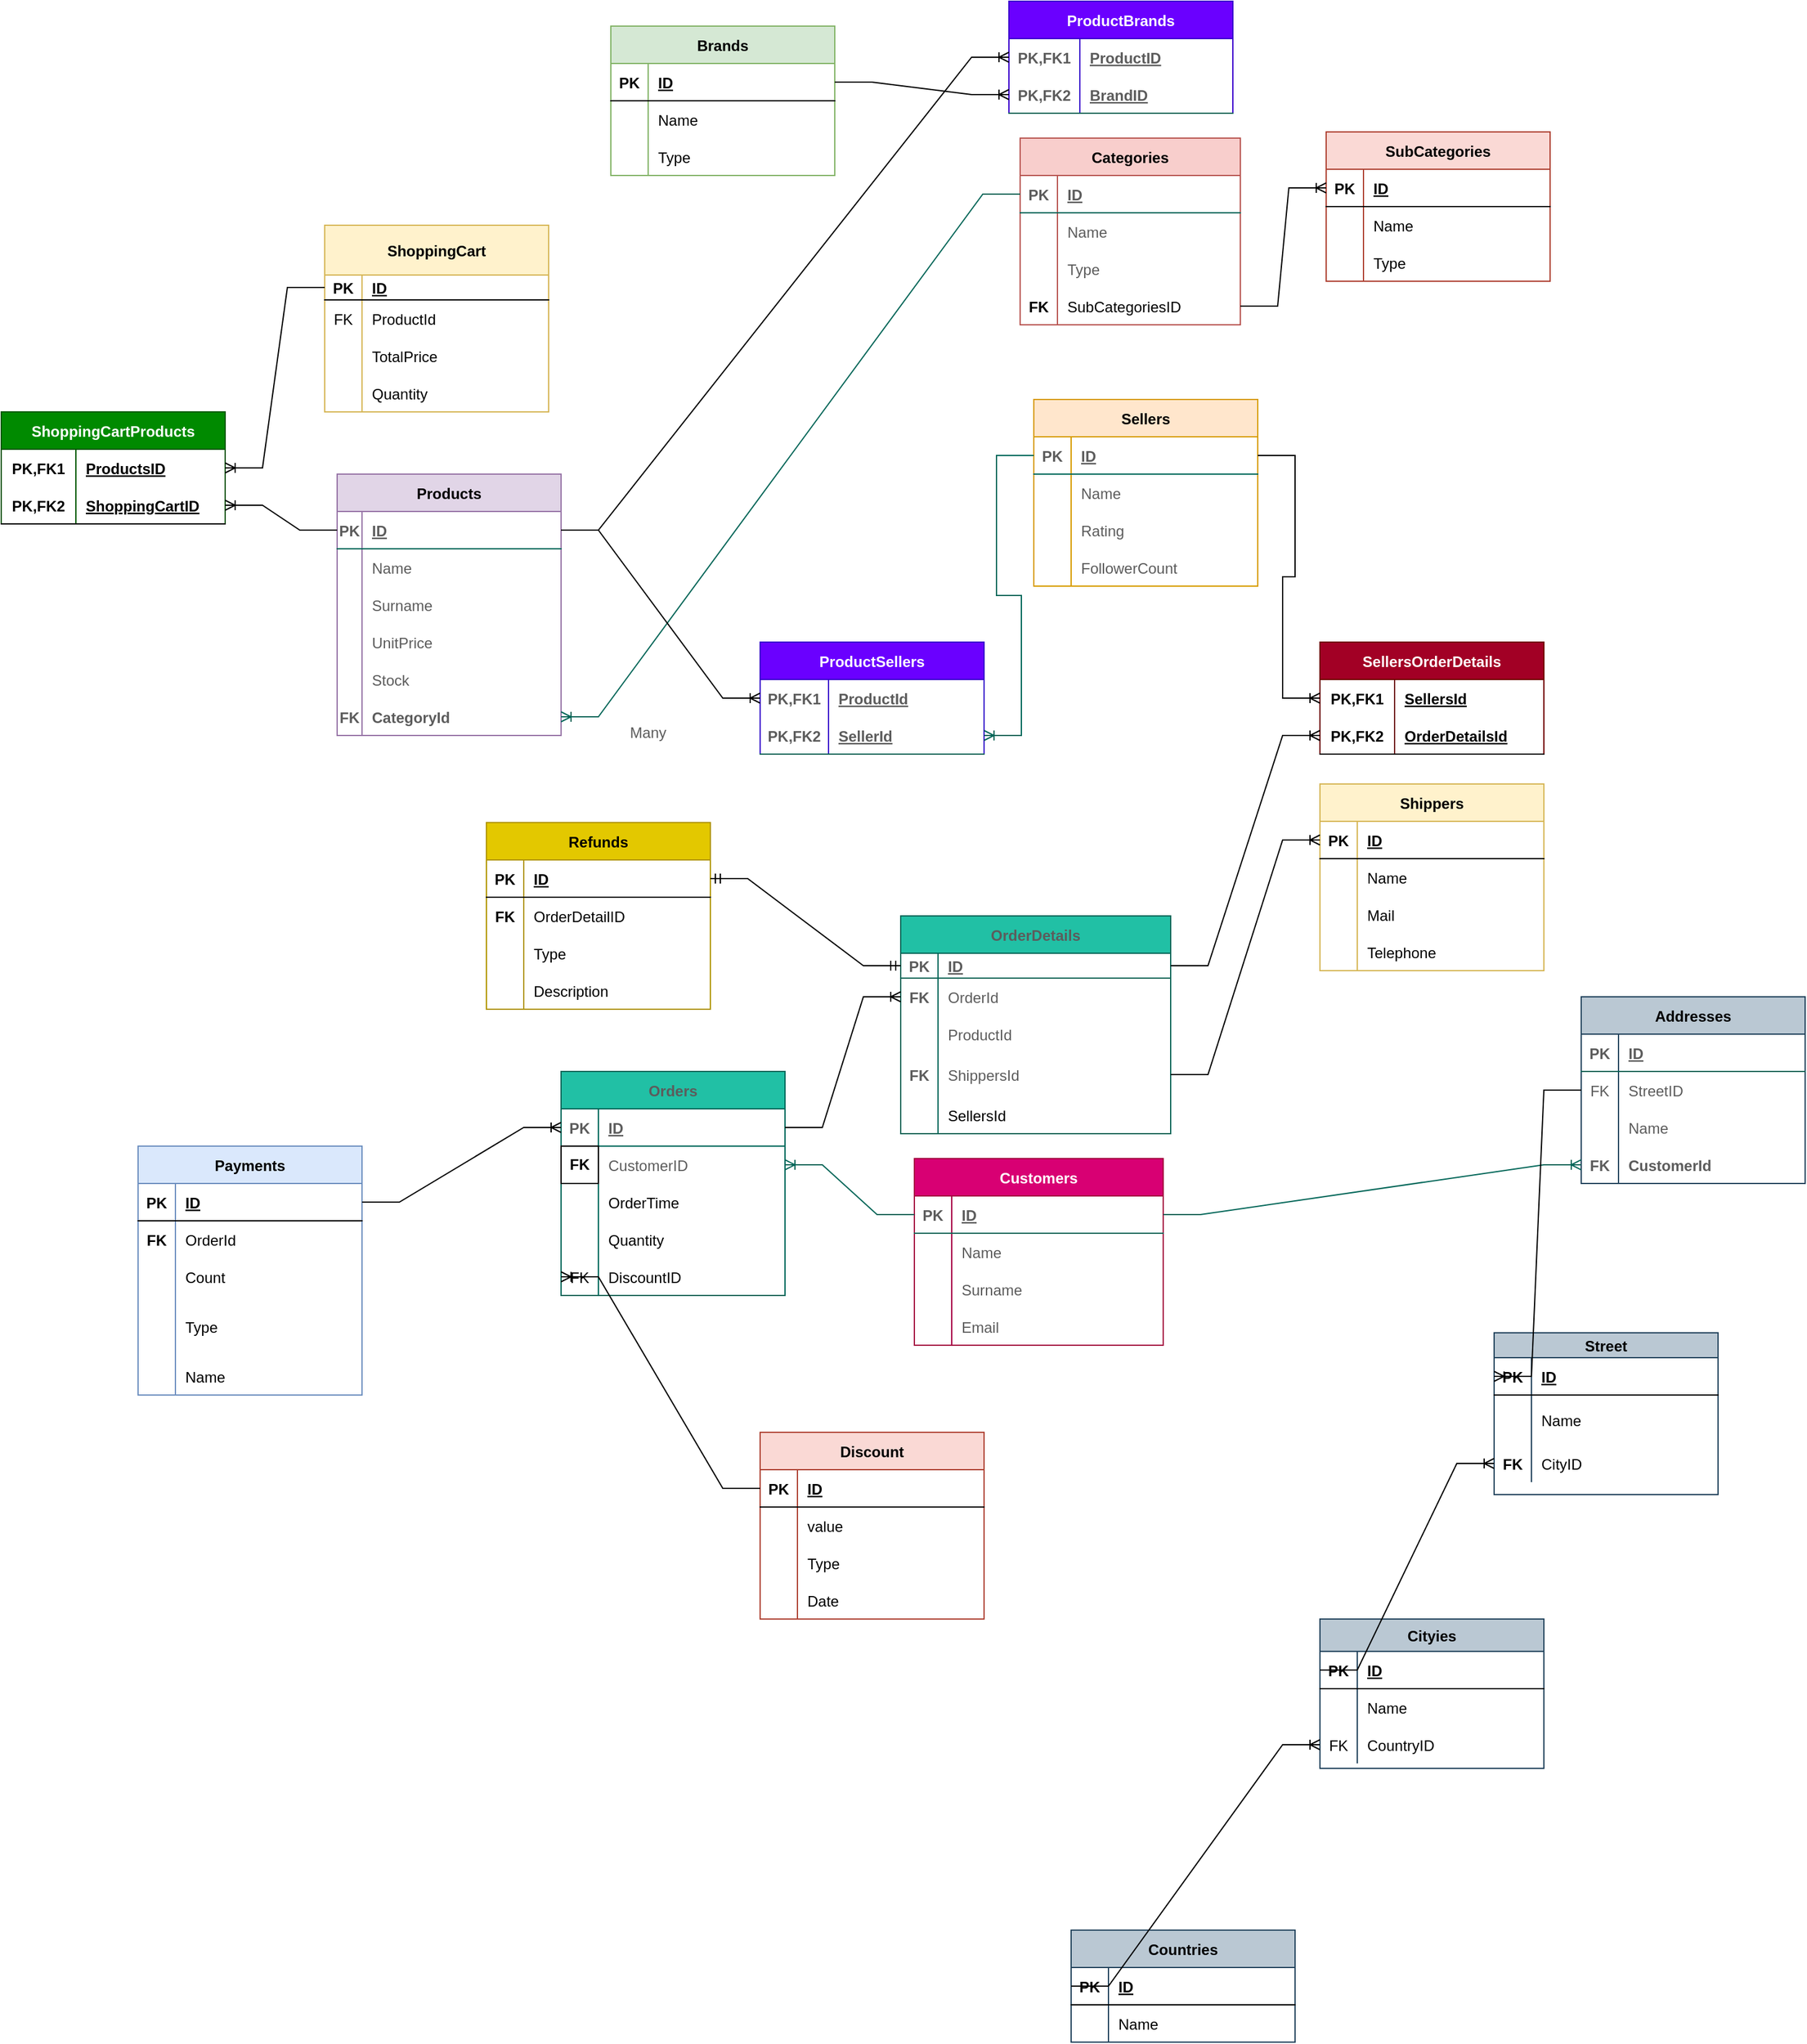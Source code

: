 <mxfile version="20.6.0" type="github"><diagram id="SsWVJKXNd0_bn4p-kOco" name="Sayfa -1"><mxGraphModel dx="1870" dy="581" grid="1" gridSize="10" guides="1" tooltips="1" connect="1" arrows="1" fold="1" page="1" pageScale="1" pageWidth="827" pageHeight="1169" math="0" shadow="0"><root><mxCell id="0"/><mxCell id="1" parent="0"/><mxCell id="GXZONWmwXPVVnxk9bdlw-1" value="Products" style="shape=table;startSize=30;container=1;collapsible=1;childLayout=tableLayout;fixedRows=1;rowLines=0;fontStyle=1;align=center;resizeLast=1;strokeColor=#9673a6;fillColor=#e1d5e7;" parent="1" vertex="1"><mxGeometry x="-160" y="770" width="180" height="210" as="geometry"/></mxCell><mxCell id="GXZONWmwXPVVnxk9bdlw-2" value="" style="shape=tableRow;horizontal=0;startSize=0;swimlaneHead=0;swimlaneBody=0;fillColor=none;collapsible=0;dropTarget=0;points=[[0,0.5],[1,0.5]];portConstraint=eastwest;top=0;left=0;right=0;bottom=1;strokeColor=#006658;fontColor=#5C5C5C;" parent="GXZONWmwXPVVnxk9bdlw-1" vertex="1"><mxGeometry y="30" width="180" height="30" as="geometry"/></mxCell><mxCell id="GXZONWmwXPVVnxk9bdlw-3" value="PK" style="shape=partialRectangle;connectable=0;fillColor=none;top=0;left=0;bottom=0;right=0;fontStyle=1;overflow=hidden;strokeColor=#006658;fontColor=#5C5C5C;" parent="GXZONWmwXPVVnxk9bdlw-2" vertex="1"><mxGeometry width="20" height="30" as="geometry"><mxRectangle width="20" height="30" as="alternateBounds"/></mxGeometry></mxCell><mxCell id="GXZONWmwXPVVnxk9bdlw-4" value="ID" style="shape=partialRectangle;connectable=0;fillColor=none;top=0;left=0;bottom=0;right=0;align=left;spacingLeft=6;fontStyle=5;overflow=hidden;strokeColor=#006658;fontColor=#5C5C5C;" parent="GXZONWmwXPVVnxk9bdlw-2" vertex="1"><mxGeometry x="20" width="160" height="30" as="geometry"><mxRectangle width="160" height="30" as="alternateBounds"/></mxGeometry></mxCell><mxCell id="GXZONWmwXPVVnxk9bdlw-5" value="" style="shape=tableRow;horizontal=0;startSize=0;swimlaneHead=0;swimlaneBody=0;fillColor=none;collapsible=0;dropTarget=0;points=[[0,0.5],[1,0.5]];portConstraint=eastwest;top=0;left=0;right=0;bottom=0;strokeColor=#006658;fontColor=#5C5C5C;" parent="GXZONWmwXPVVnxk9bdlw-1" vertex="1"><mxGeometry y="60" width="180" height="30" as="geometry"/></mxCell><mxCell id="GXZONWmwXPVVnxk9bdlw-6" value="" style="shape=partialRectangle;connectable=0;fillColor=none;top=0;left=0;bottom=0;right=0;editable=1;overflow=hidden;strokeColor=#006658;fontColor=#5C5C5C;" parent="GXZONWmwXPVVnxk9bdlw-5" vertex="1"><mxGeometry width="20" height="30" as="geometry"><mxRectangle width="20" height="30" as="alternateBounds"/></mxGeometry></mxCell><mxCell id="GXZONWmwXPVVnxk9bdlw-7" value="Name" style="shape=partialRectangle;connectable=0;fillColor=none;top=0;left=0;bottom=0;right=0;align=left;spacingLeft=6;overflow=hidden;strokeColor=#006658;fontColor=#5C5C5C;" parent="GXZONWmwXPVVnxk9bdlw-5" vertex="1"><mxGeometry x="20" width="160" height="30" as="geometry"><mxRectangle width="160" height="30" as="alternateBounds"/></mxGeometry></mxCell><mxCell id="z5s1nv-oQhwwvgDs9ZLQ-246" value="" style="shape=tableRow;horizontal=0;startSize=0;swimlaneHead=0;swimlaneBody=0;fillColor=none;collapsible=0;dropTarget=0;points=[[0,0.5],[1,0.5]];portConstraint=eastwest;top=0;left=0;right=0;bottom=0;strokeColor=#006658;fontColor=#5C5C5C;" parent="GXZONWmwXPVVnxk9bdlw-1" vertex="1"><mxGeometry y="90" width="180" height="30" as="geometry"/></mxCell><mxCell id="z5s1nv-oQhwwvgDs9ZLQ-247" value="" style="shape=partialRectangle;connectable=0;fillColor=none;top=0;left=0;bottom=0;right=0;editable=1;overflow=hidden;strokeColor=#006658;fontColor=#5C5C5C;" parent="z5s1nv-oQhwwvgDs9ZLQ-246" vertex="1"><mxGeometry width="20" height="30" as="geometry"><mxRectangle width="20" height="30" as="alternateBounds"/></mxGeometry></mxCell><mxCell id="z5s1nv-oQhwwvgDs9ZLQ-248" value="Surname" style="shape=partialRectangle;connectable=0;fillColor=none;top=0;left=0;bottom=0;right=0;align=left;spacingLeft=6;overflow=hidden;strokeColor=#006658;fontColor=#5C5C5C;" parent="z5s1nv-oQhwwvgDs9ZLQ-246" vertex="1"><mxGeometry x="20" width="160" height="30" as="geometry"><mxRectangle width="160" height="30" as="alternateBounds"/></mxGeometry></mxCell><mxCell id="GXZONWmwXPVVnxk9bdlw-8" value="" style="shape=tableRow;horizontal=0;startSize=0;swimlaneHead=0;swimlaneBody=0;fillColor=none;collapsible=0;dropTarget=0;points=[[0,0.5],[1,0.5]];portConstraint=eastwest;top=0;left=0;right=0;bottom=0;strokeColor=#006658;fontColor=#5C5C5C;" parent="GXZONWmwXPVVnxk9bdlw-1" vertex="1"><mxGeometry y="120" width="180" height="30" as="geometry"/></mxCell><mxCell id="GXZONWmwXPVVnxk9bdlw-9" value="" style="shape=partialRectangle;connectable=0;fillColor=none;top=0;left=0;bottom=0;right=0;editable=1;overflow=hidden;strokeColor=#006658;fontColor=#5C5C5C;" parent="GXZONWmwXPVVnxk9bdlw-8" vertex="1"><mxGeometry width="20" height="30" as="geometry"><mxRectangle width="20" height="30" as="alternateBounds"/></mxGeometry></mxCell><mxCell id="GXZONWmwXPVVnxk9bdlw-10" value="UnitPrice" style="shape=partialRectangle;connectable=0;fillColor=none;top=0;left=0;bottom=0;right=0;align=left;spacingLeft=6;overflow=hidden;strokeColor=#006658;fontColor=#5C5C5C;" parent="GXZONWmwXPVVnxk9bdlw-8" vertex="1"><mxGeometry x="20" width="160" height="30" as="geometry"><mxRectangle width="160" height="30" as="alternateBounds"/></mxGeometry></mxCell><mxCell id="GXZONWmwXPVVnxk9bdlw-11" value="" style="shape=tableRow;horizontal=0;startSize=0;swimlaneHead=0;swimlaneBody=0;fillColor=none;collapsible=0;dropTarget=0;points=[[0,0.5],[1,0.5]];portConstraint=eastwest;top=0;left=0;right=0;bottom=0;strokeColor=#006658;fontColor=#5C5C5C;" parent="GXZONWmwXPVVnxk9bdlw-1" vertex="1"><mxGeometry y="150" width="180" height="30" as="geometry"/></mxCell><mxCell id="GXZONWmwXPVVnxk9bdlw-12" value="" style="shape=partialRectangle;connectable=0;fillColor=none;top=0;left=0;bottom=0;right=0;editable=1;overflow=hidden;strokeColor=#006658;fontColor=#5C5C5C;" parent="GXZONWmwXPVVnxk9bdlw-11" vertex="1"><mxGeometry width="20" height="30" as="geometry"><mxRectangle width="20" height="30" as="alternateBounds"/></mxGeometry></mxCell><mxCell id="GXZONWmwXPVVnxk9bdlw-13" value="Stock" style="shape=partialRectangle;connectable=0;fillColor=none;top=0;left=0;bottom=0;right=0;align=left;spacingLeft=6;overflow=hidden;strokeColor=#006658;fontColor=#5C5C5C;" parent="GXZONWmwXPVVnxk9bdlw-11" vertex="1"><mxGeometry x="20" width="160" height="30" as="geometry"><mxRectangle width="160" height="30" as="alternateBounds"/></mxGeometry></mxCell><mxCell id="GXZONWmwXPVVnxk9bdlw-34" value="" style="shape=tableRow;horizontal=0;startSize=0;swimlaneHead=0;swimlaneBody=0;fillColor=none;collapsible=0;dropTarget=0;points=[[0,0.5],[1,0.5]];portConstraint=eastwest;top=0;left=0;right=0;bottom=0;strokeColor=#006658;fontColor=#5C5C5C;" parent="GXZONWmwXPVVnxk9bdlw-1" vertex="1"><mxGeometry y="180" width="180" height="30" as="geometry"/></mxCell><mxCell id="GXZONWmwXPVVnxk9bdlw-35" value="FK" style="shape=partialRectangle;connectable=0;fillColor=none;top=0;left=0;bottom=0;right=0;editable=1;overflow=hidden;fontStyle=1;strokeColor=#006658;fontColor=#5C5C5C;" parent="GXZONWmwXPVVnxk9bdlw-34" vertex="1"><mxGeometry width="20" height="30" as="geometry"><mxRectangle width="20" height="30" as="alternateBounds"/></mxGeometry></mxCell><mxCell id="GXZONWmwXPVVnxk9bdlw-36" value="CategoryId" style="shape=partialRectangle;connectable=0;fillColor=none;top=0;left=0;bottom=0;right=0;align=left;spacingLeft=6;overflow=hidden;fontStyle=1;strokeColor=#006658;fontColor=#5C5C5C;" parent="GXZONWmwXPVVnxk9bdlw-34" vertex="1"><mxGeometry x="20" width="160" height="30" as="geometry"><mxRectangle width="160" height="30" as="alternateBounds"/></mxGeometry></mxCell><mxCell id="GXZONWmwXPVVnxk9bdlw-14" value="Categories" style="shape=table;startSize=30;container=1;collapsible=1;childLayout=tableLayout;fixedRows=1;rowLines=0;fontStyle=1;align=center;resizeLast=1;strokeColor=#b85450;fillColor=#f8cecc;" parent="1" vertex="1"><mxGeometry x="389" y="500" width="177" height="150" as="geometry"><mxRectangle x="450" y="800" width="100" height="30" as="alternateBounds"/></mxGeometry></mxCell><mxCell id="GXZONWmwXPVVnxk9bdlw-15" value="" style="shape=tableRow;horizontal=0;startSize=0;swimlaneHead=0;swimlaneBody=0;fillColor=none;collapsible=0;dropTarget=0;points=[[0,0.5],[1,0.5]];portConstraint=eastwest;top=0;left=0;right=0;bottom=1;strokeColor=#006658;fontColor=#5C5C5C;" parent="GXZONWmwXPVVnxk9bdlw-14" vertex="1"><mxGeometry y="30" width="177" height="30" as="geometry"/></mxCell><mxCell id="GXZONWmwXPVVnxk9bdlw-16" value="PK" style="shape=partialRectangle;connectable=0;fillColor=none;top=0;left=0;bottom=0;right=0;fontStyle=1;overflow=hidden;strokeColor=#006658;fontColor=#5C5C5C;" parent="GXZONWmwXPVVnxk9bdlw-15" vertex="1"><mxGeometry width="30" height="30" as="geometry"><mxRectangle width="30" height="30" as="alternateBounds"/></mxGeometry></mxCell><mxCell id="GXZONWmwXPVVnxk9bdlw-17" value="ID" style="shape=partialRectangle;connectable=0;fillColor=none;top=0;left=0;bottom=0;right=0;align=left;spacingLeft=6;fontStyle=5;overflow=hidden;strokeColor=#006658;fontColor=#5C5C5C;" parent="GXZONWmwXPVVnxk9bdlw-15" vertex="1"><mxGeometry x="30" width="147" height="30" as="geometry"><mxRectangle width="147" height="30" as="alternateBounds"/></mxGeometry></mxCell><mxCell id="GXZONWmwXPVVnxk9bdlw-18" value="" style="shape=tableRow;horizontal=0;startSize=0;swimlaneHead=0;swimlaneBody=0;fillColor=none;collapsible=0;dropTarget=0;points=[[0,0.5],[1,0.5]];portConstraint=eastwest;top=0;left=0;right=0;bottom=0;strokeColor=#006658;fontColor=#5C5C5C;" parent="GXZONWmwXPVVnxk9bdlw-14" vertex="1"><mxGeometry y="60" width="177" height="30" as="geometry"/></mxCell><mxCell id="GXZONWmwXPVVnxk9bdlw-19" value="" style="shape=partialRectangle;connectable=0;fillColor=none;top=0;left=0;bottom=0;right=0;editable=1;overflow=hidden;strokeColor=#006658;fontColor=#5C5C5C;" parent="GXZONWmwXPVVnxk9bdlw-18" vertex="1"><mxGeometry width="30" height="30" as="geometry"><mxRectangle width="30" height="30" as="alternateBounds"/></mxGeometry></mxCell><mxCell id="GXZONWmwXPVVnxk9bdlw-20" value="Name" style="shape=partialRectangle;connectable=0;fillColor=none;top=0;left=0;bottom=0;right=0;align=left;spacingLeft=6;overflow=hidden;strokeColor=#006658;fontColor=#5C5C5C;" parent="GXZONWmwXPVVnxk9bdlw-18" vertex="1"><mxGeometry x="30" width="147" height="30" as="geometry"><mxRectangle width="147" height="30" as="alternateBounds"/></mxGeometry></mxCell><mxCell id="GXZONWmwXPVVnxk9bdlw-21" value="" style="shape=tableRow;horizontal=0;startSize=0;swimlaneHead=0;swimlaneBody=0;fillColor=none;collapsible=0;dropTarget=0;points=[[0,0.5],[1,0.5]];portConstraint=eastwest;top=0;left=0;right=0;bottom=0;strokeColor=#006658;fontColor=#5C5C5C;" parent="GXZONWmwXPVVnxk9bdlw-14" vertex="1"><mxGeometry y="90" width="177" height="30" as="geometry"/></mxCell><mxCell id="GXZONWmwXPVVnxk9bdlw-22" value="" style="shape=partialRectangle;connectable=0;fillColor=none;top=0;left=0;bottom=0;right=0;editable=1;overflow=hidden;strokeColor=#006658;fontColor=#5C5C5C;" parent="GXZONWmwXPVVnxk9bdlw-21" vertex="1"><mxGeometry width="30" height="30" as="geometry"><mxRectangle width="30" height="30" as="alternateBounds"/></mxGeometry></mxCell><mxCell id="GXZONWmwXPVVnxk9bdlw-23" value="Type" style="shape=partialRectangle;connectable=0;fillColor=none;top=0;left=0;bottom=0;right=0;align=left;spacingLeft=6;overflow=hidden;strokeColor=#006658;fontColor=#5C5C5C;" parent="GXZONWmwXPVVnxk9bdlw-21" vertex="1"><mxGeometry x="30" width="147" height="30" as="geometry"><mxRectangle width="147" height="30" as="alternateBounds"/></mxGeometry></mxCell><mxCell id="2dpyX8tFaf5Sj8GDb6ID-94" value="" style="shape=tableRow;horizontal=0;startSize=0;swimlaneHead=0;swimlaneBody=0;fillColor=none;collapsible=0;dropTarget=0;points=[[0,0.5],[1,0.5]];portConstraint=eastwest;top=0;left=0;right=0;bottom=0;" parent="GXZONWmwXPVVnxk9bdlw-14" vertex="1"><mxGeometry y="120" width="177" height="30" as="geometry"/></mxCell><mxCell id="2dpyX8tFaf5Sj8GDb6ID-95" value="FK" style="shape=partialRectangle;connectable=0;fillColor=none;top=0;left=0;bottom=0;right=0;fontStyle=1;overflow=hidden;" parent="2dpyX8tFaf5Sj8GDb6ID-94" vertex="1"><mxGeometry width="30" height="30" as="geometry"><mxRectangle width="30" height="30" as="alternateBounds"/></mxGeometry></mxCell><mxCell id="2dpyX8tFaf5Sj8GDb6ID-96" value="SubCategoriesID" style="shape=partialRectangle;connectable=0;fillColor=none;top=0;left=0;bottom=0;right=0;align=left;spacingLeft=6;fontStyle=0;overflow=hidden;" parent="2dpyX8tFaf5Sj8GDb6ID-94" vertex="1"><mxGeometry x="30" width="147" height="30" as="geometry"><mxRectangle width="147" height="30" as="alternateBounds"/></mxGeometry></mxCell><mxCell id="GXZONWmwXPVVnxk9bdlw-28" value="" style="edgeStyle=entityRelationEdgeStyle;fontSize=12;html=1;endArrow=ERoneToMany;rounded=0;exitX=0;exitY=0.5;exitDx=0;exitDy=0;entryX=1;entryY=0.5;entryDx=0;entryDy=0;strokeColor=#006658;fontColor=#5C5C5C;" parent="1" source="GXZONWmwXPVVnxk9bdlw-15" target="GXZONWmwXPVVnxk9bdlw-34" edge="1"><mxGeometry width="100" height="100" relative="1" as="geometry"><mxPoint x="250" y="970" as="sourcePoint"/><mxPoint x="280" y="850" as="targetPoint"/></mxGeometry></mxCell><mxCell id="GXZONWmwXPVVnxk9bdlw-38" value="Many" style="text;html=1;strokeColor=none;fillColor=none;align=center;verticalAlign=middle;whiteSpace=wrap;rounded=0;fontColor=#5C5C5C;" parent="1" vertex="1"><mxGeometry x="60" y="960" width="60" height="35" as="geometry"/></mxCell><mxCell id="GXZONWmwXPVVnxk9bdlw-40" value="Customers" style="shape=table;startSize=30;container=1;collapsible=1;childLayout=tableLayout;fixedRows=1;rowLines=0;fontStyle=1;align=center;resizeLast=1;fillColor=#d80073;strokeColor=#A50040;fontColor=#ffffff;" parent="1" vertex="1"><mxGeometry x="304" y="1320" width="200" height="150" as="geometry"/></mxCell><mxCell id="GXZONWmwXPVVnxk9bdlw-41" value="" style="shape=tableRow;horizontal=0;startSize=0;swimlaneHead=0;swimlaneBody=0;fillColor=none;collapsible=0;dropTarget=0;points=[[0,0.5],[1,0.5]];portConstraint=eastwest;top=0;left=0;right=0;bottom=1;strokeColor=#006658;fontColor=#5C5C5C;" parent="GXZONWmwXPVVnxk9bdlw-40" vertex="1"><mxGeometry y="30" width="200" height="30" as="geometry"/></mxCell><mxCell id="GXZONWmwXPVVnxk9bdlw-42" value="PK" style="shape=partialRectangle;connectable=0;fillColor=none;top=0;left=0;bottom=0;right=0;fontStyle=1;overflow=hidden;strokeColor=#006658;fontColor=#5C5C5C;" parent="GXZONWmwXPVVnxk9bdlw-41" vertex="1"><mxGeometry width="30" height="30" as="geometry"><mxRectangle width="30" height="30" as="alternateBounds"/></mxGeometry></mxCell><mxCell id="GXZONWmwXPVVnxk9bdlw-43" value="ID" style="shape=partialRectangle;connectable=0;fillColor=none;top=0;left=0;bottom=0;right=0;align=left;spacingLeft=6;fontStyle=5;overflow=hidden;strokeColor=#006658;fontColor=#5C5C5C;" parent="GXZONWmwXPVVnxk9bdlw-41" vertex="1"><mxGeometry x="30" width="170" height="30" as="geometry"><mxRectangle width="170" height="30" as="alternateBounds"/></mxGeometry></mxCell><mxCell id="GXZONWmwXPVVnxk9bdlw-44" value="" style="shape=tableRow;horizontal=0;startSize=0;swimlaneHead=0;swimlaneBody=0;fillColor=none;collapsible=0;dropTarget=0;points=[[0,0.5],[1,0.5]];portConstraint=eastwest;top=0;left=0;right=0;bottom=0;strokeColor=#006658;fontColor=#5C5C5C;" parent="GXZONWmwXPVVnxk9bdlw-40" vertex="1"><mxGeometry y="60" width="200" height="30" as="geometry"/></mxCell><mxCell id="GXZONWmwXPVVnxk9bdlw-45" value="" style="shape=partialRectangle;connectable=0;fillColor=none;top=0;left=0;bottom=0;right=0;editable=1;overflow=hidden;strokeColor=#006658;fontColor=#5C5C5C;" parent="GXZONWmwXPVVnxk9bdlw-44" vertex="1"><mxGeometry width="30" height="30" as="geometry"><mxRectangle width="30" height="30" as="alternateBounds"/></mxGeometry></mxCell><mxCell id="GXZONWmwXPVVnxk9bdlw-46" value="Name" style="shape=partialRectangle;connectable=0;fillColor=none;top=0;left=0;bottom=0;right=0;align=left;spacingLeft=6;overflow=hidden;strokeColor=#006658;fontColor=#5C5C5C;" parent="GXZONWmwXPVVnxk9bdlw-44" vertex="1"><mxGeometry x="30" width="170" height="30" as="geometry"><mxRectangle width="170" height="30" as="alternateBounds"/></mxGeometry></mxCell><mxCell id="GXZONWmwXPVVnxk9bdlw-47" value="" style="shape=tableRow;horizontal=0;startSize=0;swimlaneHead=0;swimlaneBody=0;fillColor=none;collapsible=0;dropTarget=0;points=[[0,0.5],[1,0.5]];portConstraint=eastwest;top=0;left=0;right=0;bottom=0;strokeColor=#006658;fontColor=#5C5C5C;" parent="GXZONWmwXPVVnxk9bdlw-40" vertex="1"><mxGeometry y="90" width="200" height="30" as="geometry"/></mxCell><mxCell id="GXZONWmwXPVVnxk9bdlw-48" value="" style="shape=partialRectangle;connectable=0;fillColor=none;top=0;left=0;bottom=0;right=0;editable=1;overflow=hidden;strokeColor=#006658;fontColor=#5C5C5C;" parent="GXZONWmwXPVVnxk9bdlw-47" vertex="1"><mxGeometry width="30" height="30" as="geometry"><mxRectangle width="30" height="30" as="alternateBounds"/></mxGeometry></mxCell><mxCell id="GXZONWmwXPVVnxk9bdlw-49" value="Surname" style="shape=partialRectangle;connectable=0;fillColor=none;top=0;left=0;bottom=0;right=0;align=left;spacingLeft=6;overflow=hidden;strokeColor=#006658;fontColor=#5C5C5C;" parent="GXZONWmwXPVVnxk9bdlw-47" vertex="1"><mxGeometry x="30" width="170" height="30" as="geometry"><mxRectangle width="170" height="30" as="alternateBounds"/></mxGeometry></mxCell><mxCell id="GXZONWmwXPVVnxk9bdlw-50" value="" style="shape=tableRow;horizontal=0;startSize=0;swimlaneHead=0;swimlaneBody=0;fillColor=none;collapsible=0;dropTarget=0;points=[[0,0.5],[1,0.5]];portConstraint=eastwest;top=0;left=0;right=0;bottom=0;strokeColor=#006658;fontColor=#5C5C5C;" parent="GXZONWmwXPVVnxk9bdlw-40" vertex="1"><mxGeometry y="120" width="200" height="30" as="geometry"/></mxCell><mxCell id="GXZONWmwXPVVnxk9bdlw-51" value="" style="shape=partialRectangle;connectable=0;fillColor=none;top=0;left=0;bottom=0;right=0;editable=1;overflow=hidden;strokeColor=#006658;fontColor=#5C5C5C;" parent="GXZONWmwXPVVnxk9bdlw-50" vertex="1"><mxGeometry width="30" height="30" as="geometry"><mxRectangle width="30" height="30" as="alternateBounds"/></mxGeometry></mxCell><mxCell id="GXZONWmwXPVVnxk9bdlw-52" value="Email" style="shape=partialRectangle;connectable=0;fillColor=none;top=0;left=0;bottom=0;right=0;align=left;spacingLeft=6;overflow=hidden;strokeColor=#006658;fontColor=#5C5C5C;" parent="GXZONWmwXPVVnxk9bdlw-50" vertex="1"><mxGeometry x="30" width="170" height="30" as="geometry"><mxRectangle width="170" height="30" as="alternateBounds"/></mxGeometry></mxCell><mxCell id="GXZONWmwXPVVnxk9bdlw-53" value="Addresses" style="shape=table;startSize=30;container=1;collapsible=1;childLayout=tableLayout;fixedRows=1;rowLines=0;fontStyle=1;align=center;resizeLast=1;fillColor=#bac8d3;strokeColor=#23445d;" parent="1" vertex="1"><mxGeometry x="840" y="1190" width="180" height="150" as="geometry"/></mxCell><mxCell id="GXZONWmwXPVVnxk9bdlw-54" value="" style="shape=tableRow;horizontal=0;startSize=0;swimlaneHead=0;swimlaneBody=0;fillColor=none;collapsible=0;dropTarget=0;points=[[0,0.5],[1,0.5]];portConstraint=eastwest;top=0;left=0;right=0;bottom=1;strokeColor=#006658;fontColor=#5C5C5C;" parent="GXZONWmwXPVVnxk9bdlw-53" vertex="1"><mxGeometry y="30" width="180" height="30" as="geometry"/></mxCell><mxCell id="GXZONWmwXPVVnxk9bdlw-55" value="PK" style="shape=partialRectangle;connectable=0;fillColor=none;top=0;left=0;bottom=0;right=0;fontStyle=1;overflow=hidden;strokeColor=#006658;fontColor=#5C5C5C;" parent="GXZONWmwXPVVnxk9bdlw-54" vertex="1"><mxGeometry width="30" height="30" as="geometry"><mxRectangle width="30" height="30" as="alternateBounds"/></mxGeometry></mxCell><mxCell id="GXZONWmwXPVVnxk9bdlw-56" value="ID" style="shape=partialRectangle;connectable=0;fillColor=none;top=0;left=0;bottom=0;right=0;align=left;spacingLeft=6;fontStyle=5;overflow=hidden;strokeColor=#006658;fontColor=#5C5C5C;" parent="GXZONWmwXPVVnxk9bdlw-54" vertex="1"><mxGeometry x="30" width="150" height="30" as="geometry"><mxRectangle width="150" height="30" as="alternateBounds"/></mxGeometry></mxCell><mxCell id="GXZONWmwXPVVnxk9bdlw-57" value="" style="shape=tableRow;horizontal=0;startSize=0;swimlaneHead=0;swimlaneBody=0;fillColor=none;collapsible=0;dropTarget=0;points=[[0,0.5],[1,0.5]];portConstraint=eastwest;top=0;left=0;right=0;bottom=0;strokeColor=#006658;fontColor=#5C5C5C;" parent="GXZONWmwXPVVnxk9bdlw-53" vertex="1"><mxGeometry y="60" width="180" height="30" as="geometry"/></mxCell><mxCell id="GXZONWmwXPVVnxk9bdlw-58" value="FK" style="shape=partialRectangle;connectable=0;fillColor=none;top=0;left=0;bottom=0;right=0;editable=1;overflow=hidden;strokeColor=#006658;fontColor=#5C5C5C;" parent="GXZONWmwXPVVnxk9bdlw-57" vertex="1"><mxGeometry width="30" height="30" as="geometry"><mxRectangle width="30" height="30" as="alternateBounds"/></mxGeometry></mxCell><mxCell id="GXZONWmwXPVVnxk9bdlw-59" value="StreetID" style="shape=partialRectangle;connectable=0;fillColor=none;top=0;left=0;bottom=0;right=0;align=left;spacingLeft=6;overflow=hidden;strokeColor=#006658;fontColor=#5C5C5C;" parent="GXZONWmwXPVVnxk9bdlw-57" vertex="1"><mxGeometry x="30" width="150" height="30" as="geometry"><mxRectangle width="150" height="30" as="alternateBounds"/></mxGeometry></mxCell><mxCell id="GXZONWmwXPVVnxk9bdlw-63" value="" style="shape=tableRow;horizontal=0;startSize=0;swimlaneHead=0;swimlaneBody=0;fillColor=none;collapsible=0;dropTarget=0;points=[[0,0.5],[1,0.5]];portConstraint=eastwest;top=0;left=0;right=0;bottom=0;strokeColor=#006658;fontColor=#5C5C5C;" parent="GXZONWmwXPVVnxk9bdlw-53" vertex="1"><mxGeometry y="90" width="180" height="30" as="geometry"/></mxCell><mxCell id="GXZONWmwXPVVnxk9bdlw-64" value="" style="shape=partialRectangle;connectable=0;fillColor=none;top=0;left=0;bottom=0;right=0;editable=1;overflow=hidden;strokeColor=#006658;fontColor=#5C5C5C;" parent="GXZONWmwXPVVnxk9bdlw-63" vertex="1"><mxGeometry width="30" height="30" as="geometry"><mxRectangle width="30" height="30" as="alternateBounds"/></mxGeometry></mxCell><mxCell id="GXZONWmwXPVVnxk9bdlw-65" value="Name" style="shape=partialRectangle;connectable=0;fillColor=none;top=0;left=0;bottom=0;right=0;align=left;spacingLeft=6;overflow=hidden;strokeColor=#006658;fontColor=#5C5C5C;" parent="GXZONWmwXPVVnxk9bdlw-63" vertex="1"><mxGeometry x="30" width="150" height="30" as="geometry"><mxRectangle width="150" height="30" as="alternateBounds"/></mxGeometry></mxCell><mxCell id="GXZONWmwXPVVnxk9bdlw-66" value="" style="shape=tableRow;horizontal=0;startSize=0;swimlaneHead=0;swimlaneBody=0;fillColor=none;collapsible=0;dropTarget=0;points=[[0,0.5],[1,0.5]];portConstraint=eastwest;top=0;left=0;right=0;bottom=0;strokeColor=#006658;fontColor=#5C5C5C;" parent="GXZONWmwXPVVnxk9bdlw-53" vertex="1"><mxGeometry y="120" width="180" height="30" as="geometry"/></mxCell><mxCell id="GXZONWmwXPVVnxk9bdlw-67" value="FK" style="shape=partialRectangle;connectable=0;fillColor=none;top=0;left=0;bottom=0;right=0;editable=1;overflow=hidden;fontStyle=1;strokeColor=#006658;fontColor=#5C5C5C;" parent="GXZONWmwXPVVnxk9bdlw-66" vertex="1"><mxGeometry width="30" height="30" as="geometry"><mxRectangle width="30" height="30" as="alternateBounds"/></mxGeometry></mxCell><mxCell id="GXZONWmwXPVVnxk9bdlw-68" value="CustomerId" style="shape=partialRectangle;connectable=0;fillColor=none;top=0;left=0;bottom=0;right=0;align=left;spacingLeft=6;overflow=hidden;fontStyle=1;strokeColor=#006658;fontColor=#5C5C5C;" parent="GXZONWmwXPVVnxk9bdlw-66" vertex="1"><mxGeometry x="30" width="150" height="30" as="geometry"><mxRectangle width="150" height="30" as="alternateBounds"/></mxGeometry></mxCell><mxCell id="GXZONWmwXPVVnxk9bdlw-69" value="" style="edgeStyle=entityRelationEdgeStyle;fontSize=12;html=1;endArrow=ERoneToMany;rounded=0;exitX=1;exitY=0.5;exitDx=0;exitDy=0;entryX=0;entryY=0.5;entryDx=0;entryDy=0;strokeColor=#006658;fontColor=#5C5C5C;" parent="1" source="GXZONWmwXPVVnxk9bdlw-41" target="GXZONWmwXPVVnxk9bdlw-66" edge="1"><mxGeometry width="100" height="100" relative="1" as="geometry"><mxPoint x="289" y="1431" as="sourcePoint"/><mxPoint x="420" y="1371" as="targetPoint"/></mxGeometry></mxCell><mxCell id="GXZONWmwXPVVnxk9bdlw-71" value="Sellers" style="shape=table;startSize=30;container=1;collapsible=1;childLayout=tableLayout;fixedRows=1;rowLines=0;fontStyle=1;align=center;resizeLast=1;fillColor=#ffe6cc;strokeColor=#d79b00;" parent="1" vertex="1"><mxGeometry x="400" y="710" width="180" height="150" as="geometry"/></mxCell><mxCell id="GXZONWmwXPVVnxk9bdlw-72" value="" style="shape=tableRow;horizontal=0;startSize=0;swimlaneHead=0;swimlaneBody=0;fillColor=none;collapsible=0;dropTarget=0;points=[[0,0.5],[1,0.5]];portConstraint=eastwest;top=0;left=0;right=0;bottom=1;strokeColor=#006658;fontColor=#5C5C5C;" parent="GXZONWmwXPVVnxk9bdlw-71" vertex="1"><mxGeometry y="30" width="180" height="30" as="geometry"/></mxCell><mxCell id="GXZONWmwXPVVnxk9bdlw-73" value="PK" style="shape=partialRectangle;connectable=0;fillColor=none;top=0;left=0;bottom=0;right=0;fontStyle=1;overflow=hidden;strokeColor=#006658;fontColor=#5C5C5C;" parent="GXZONWmwXPVVnxk9bdlw-72" vertex="1"><mxGeometry width="30" height="30" as="geometry"><mxRectangle width="30" height="30" as="alternateBounds"/></mxGeometry></mxCell><mxCell id="GXZONWmwXPVVnxk9bdlw-74" value="ID" style="shape=partialRectangle;connectable=0;fillColor=none;top=0;left=0;bottom=0;right=0;align=left;spacingLeft=6;fontStyle=5;overflow=hidden;strokeColor=#006658;fontColor=#5C5C5C;" parent="GXZONWmwXPVVnxk9bdlw-72" vertex="1"><mxGeometry x="30" width="150" height="30" as="geometry"><mxRectangle width="150" height="30" as="alternateBounds"/></mxGeometry></mxCell><mxCell id="GXZONWmwXPVVnxk9bdlw-75" value="" style="shape=tableRow;horizontal=0;startSize=0;swimlaneHead=0;swimlaneBody=0;fillColor=none;collapsible=0;dropTarget=0;points=[[0,0.5],[1,0.5]];portConstraint=eastwest;top=0;left=0;right=0;bottom=0;strokeColor=#006658;fontColor=#5C5C5C;" parent="GXZONWmwXPVVnxk9bdlw-71" vertex="1"><mxGeometry y="60" width="180" height="30" as="geometry"/></mxCell><mxCell id="GXZONWmwXPVVnxk9bdlw-76" value="" style="shape=partialRectangle;connectable=0;fillColor=none;top=0;left=0;bottom=0;right=0;editable=1;overflow=hidden;strokeColor=#006658;fontColor=#5C5C5C;" parent="GXZONWmwXPVVnxk9bdlw-75" vertex="1"><mxGeometry width="30" height="30" as="geometry"><mxRectangle width="30" height="30" as="alternateBounds"/></mxGeometry></mxCell><mxCell id="GXZONWmwXPVVnxk9bdlw-77" value="Name" style="shape=partialRectangle;connectable=0;fillColor=none;top=0;left=0;bottom=0;right=0;align=left;spacingLeft=6;overflow=hidden;strokeColor=#006658;fontColor=#5C5C5C;" parent="GXZONWmwXPVVnxk9bdlw-75" vertex="1"><mxGeometry x="30" width="150" height="30" as="geometry"><mxRectangle width="150" height="30" as="alternateBounds"/></mxGeometry></mxCell><mxCell id="GXZONWmwXPVVnxk9bdlw-78" value="" style="shape=tableRow;horizontal=0;startSize=0;swimlaneHead=0;swimlaneBody=0;fillColor=none;collapsible=0;dropTarget=0;points=[[0,0.5],[1,0.5]];portConstraint=eastwest;top=0;left=0;right=0;bottom=0;strokeColor=#006658;fontColor=#5C5C5C;" parent="GXZONWmwXPVVnxk9bdlw-71" vertex="1"><mxGeometry y="90" width="180" height="30" as="geometry"/></mxCell><mxCell id="GXZONWmwXPVVnxk9bdlw-79" value="" style="shape=partialRectangle;connectable=0;fillColor=none;top=0;left=0;bottom=0;right=0;editable=1;overflow=hidden;strokeColor=#006658;fontColor=#5C5C5C;" parent="GXZONWmwXPVVnxk9bdlw-78" vertex="1"><mxGeometry width="30" height="30" as="geometry"><mxRectangle width="30" height="30" as="alternateBounds"/></mxGeometry></mxCell><mxCell id="GXZONWmwXPVVnxk9bdlw-80" value="Rating" style="shape=partialRectangle;connectable=0;fillColor=none;top=0;left=0;bottom=0;right=0;align=left;spacingLeft=6;overflow=hidden;strokeColor=#006658;fontColor=#5C5C5C;" parent="GXZONWmwXPVVnxk9bdlw-78" vertex="1"><mxGeometry x="30" width="150" height="30" as="geometry"><mxRectangle width="150" height="30" as="alternateBounds"/></mxGeometry></mxCell><mxCell id="GXZONWmwXPVVnxk9bdlw-81" value="" style="shape=tableRow;horizontal=0;startSize=0;swimlaneHead=0;swimlaneBody=0;fillColor=none;collapsible=0;dropTarget=0;points=[[0,0.5],[1,0.5]];portConstraint=eastwest;top=0;left=0;right=0;bottom=0;strokeColor=#006658;fontColor=#5C5C5C;" parent="GXZONWmwXPVVnxk9bdlw-71" vertex="1"><mxGeometry y="120" width="180" height="30" as="geometry"/></mxCell><mxCell id="GXZONWmwXPVVnxk9bdlw-82" value="" style="shape=partialRectangle;connectable=0;fillColor=none;top=0;left=0;bottom=0;right=0;editable=1;overflow=hidden;strokeColor=#006658;fontColor=#5C5C5C;" parent="GXZONWmwXPVVnxk9bdlw-81" vertex="1"><mxGeometry width="30" height="30" as="geometry"><mxRectangle width="30" height="30" as="alternateBounds"/></mxGeometry></mxCell><mxCell id="GXZONWmwXPVVnxk9bdlw-83" value="FollowerCount" style="shape=partialRectangle;connectable=0;fillColor=none;top=0;left=0;bottom=0;right=0;align=left;spacingLeft=6;overflow=hidden;strokeColor=#006658;fontColor=#5C5C5C;" parent="GXZONWmwXPVVnxk9bdlw-81" vertex="1"><mxGeometry x="30" width="150" height="30" as="geometry"><mxRectangle width="150" height="30" as="alternateBounds"/></mxGeometry></mxCell><mxCell id="GXZONWmwXPVVnxk9bdlw-97" value="ProductSellers" style="shape=table;startSize=30;container=1;collapsible=1;childLayout=tableLayout;fixedRows=1;rowLines=0;fontStyle=1;align=center;resizeLast=1;fillColor=#6a00ff;strokeColor=#3700CC;fontColor=#ffffff;" parent="1" vertex="1"><mxGeometry x="180" y="905" width="180" height="90" as="geometry"/></mxCell><mxCell id="GXZONWmwXPVVnxk9bdlw-98" value="" style="shape=tableRow;horizontal=0;startSize=0;swimlaneHead=0;swimlaneBody=0;fillColor=none;collapsible=0;dropTarget=0;points=[[0,0.5],[1,0.5]];portConstraint=eastwest;top=0;left=0;right=0;bottom=0;strokeColor=#006658;fontColor=#5C5C5C;" parent="GXZONWmwXPVVnxk9bdlw-97" vertex="1"><mxGeometry y="30" width="180" height="30" as="geometry"/></mxCell><mxCell id="GXZONWmwXPVVnxk9bdlw-99" value="PK,FK1" style="shape=partialRectangle;connectable=0;fillColor=none;top=0;left=0;bottom=0;right=0;fontStyle=1;overflow=hidden;strokeColor=#006658;fontColor=#5C5C5C;" parent="GXZONWmwXPVVnxk9bdlw-98" vertex="1"><mxGeometry width="55" height="30" as="geometry"><mxRectangle width="55" height="30" as="alternateBounds"/></mxGeometry></mxCell><mxCell id="GXZONWmwXPVVnxk9bdlw-100" value="ProductId" style="shape=partialRectangle;connectable=0;fillColor=none;top=0;left=0;bottom=0;right=0;align=left;spacingLeft=6;fontStyle=5;overflow=hidden;strokeColor=#006658;fontColor=#5C5C5C;" parent="GXZONWmwXPVVnxk9bdlw-98" vertex="1"><mxGeometry x="55" width="125" height="30" as="geometry"><mxRectangle width="125" height="30" as="alternateBounds"/></mxGeometry></mxCell><mxCell id="GXZONWmwXPVVnxk9bdlw-101" value="" style="shape=tableRow;horizontal=0;startSize=0;swimlaneHead=0;swimlaneBody=0;fillColor=none;collapsible=0;dropTarget=0;points=[[0,0.5],[1,0.5]];portConstraint=eastwest;top=0;left=0;right=0;bottom=1;strokeColor=#006658;fontColor=#5C5C5C;" parent="GXZONWmwXPVVnxk9bdlw-97" vertex="1"><mxGeometry y="60" width="180" height="30" as="geometry"/></mxCell><mxCell id="GXZONWmwXPVVnxk9bdlw-102" value="PK,FK2" style="shape=partialRectangle;connectable=0;fillColor=none;top=0;left=0;bottom=0;right=0;fontStyle=1;overflow=hidden;strokeColor=#006658;fontColor=#5C5C5C;" parent="GXZONWmwXPVVnxk9bdlw-101" vertex="1"><mxGeometry width="55" height="30" as="geometry"><mxRectangle width="55" height="30" as="alternateBounds"/></mxGeometry></mxCell><mxCell id="GXZONWmwXPVVnxk9bdlw-103" value="SellerId" style="shape=partialRectangle;connectable=0;fillColor=none;top=0;left=0;bottom=0;right=0;align=left;spacingLeft=6;fontStyle=5;overflow=hidden;strokeColor=#006658;fontColor=#5C5C5C;" parent="GXZONWmwXPVVnxk9bdlw-101" vertex="1"><mxGeometry x="55" width="125" height="30" as="geometry"><mxRectangle width="125" height="30" as="alternateBounds"/></mxGeometry></mxCell><mxCell id="GXZONWmwXPVVnxk9bdlw-143" value="" style="edgeStyle=entityRelationEdgeStyle;fontSize=12;html=1;endArrow=ERoneToMany;rounded=0;entryX=1;entryY=0.5;entryDx=0;entryDy=0;exitX=0;exitY=0.5;exitDx=0;exitDy=0;strokeColor=#006658;fontColor=#5C5C5C;" parent="1" source="GXZONWmwXPVVnxk9bdlw-72" target="GXZONWmwXPVVnxk9bdlw-101" edge="1"><mxGeometry width="100" height="100" relative="1" as="geometry"><mxPoint x="500" y="1240" as="sourcePoint"/><mxPoint x="600" y="1140" as="targetPoint"/></mxGeometry></mxCell><mxCell id="hqLuWDgakcJ7ul0m52xU-1" value="Orders" style="shape=table;startSize=30;container=1;collapsible=1;childLayout=tableLayout;fixedRows=1;rowLines=0;fontStyle=1;align=center;resizeLast=1;strokeColor=#006658;fontColor=#5C5C5C;fillColor=#21C0A5;" parent="1" vertex="1"><mxGeometry x="20" y="1250" width="180" height="180" as="geometry"/></mxCell><mxCell id="hqLuWDgakcJ7ul0m52xU-2" value="" style="shape=tableRow;horizontal=0;startSize=0;swimlaneHead=0;swimlaneBody=0;fillColor=none;collapsible=0;dropTarget=0;points=[[0,0.5],[1,0.5]];portConstraint=eastwest;top=0;left=0;right=0;bottom=1;strokeColor=#006658;fontColor=#5C5C5C;" parent="hqLuWDgakcJ7ul0m52xU-1" vertex="1"><mxGeometry y="30" width="180" height="30" as="geometry"/></mxCell><mxCell id="hqLuWDgakcJ7ul0m52xU-3" value="PK" style="shape=partialRectangle;connectable=0;fillColor=none;top=0;left=0;bottom=0;right=0;fontStyle=1;overflow=hidden;strokeColor=#006658;fontColor=#5C5C5C;" parent="hqLuWDgakcJ7ul0m52xU-2" vertex="1"><mxGeometry width="30" height="30" as="geometry"><mxRectangle width="30" height="30" as="alternateBounds"/></mxGeometry></mxCell><mxCell id="hqLuWDgakcJ7ul0m52xU-4" value="ID" style="shape=partialRectangle;connectable=0;fillColor=none;top=0;left=0;bottom=0;right=0;align=left;spacingLeft=6;fontStyle=5;overflow=hidden;strokeColor=#006658;fontColor=#5C5C5C;" parent="hqLuWDgakcJ7ul0m52xU-2" vertex="1"><mxGeometry x="30" width="150" height="30" as="geometry"><mxRectangle width="150" height="30" as="alternateBounds"/></mxGeometry></mxCell><mxCell id="hqLuWDgakcJ7ul0m52xU-5" value="" style="shape=tableRow;horizontal=0;startSize=0;swimlaneHead=0;swimlaneBody=0;fillColor=none;collapsible=0;dropTarget=0;points=[[0,0.5],[1,0.5]];portConstraint=eastwest;top=0;left=0;right=0;bottom=0;strokeColor=#006658;fontColor=#5C5C5C;" parent="hqLuWDgakcJ7ul0m52xU-1" vertex="1"><mxGeometry y="60" width="180" height="30" as="geometry"/></mxCell><mxCell id="hqLuWDgakcJ7ul0m52xU-6" value="" style="shape=partialRectangle;connectable=0;fillColor=none;top=0;left=0;bottom=0;right=0;editable=1;overflow=hidden;strokeColor=#006658;fontColor=#5C5C5C;" parent="hqLuWDgakcJ7ul0m52xU-5" vertex="1"><mxGeometry width="30" height="30" as="geometry"><mxRectangle width="30" height="30" as="alternateBounds"/></mxGeometry></mxCell><mxCell id="hqLuWDgakcJ7ul0m52xU-7" value="CustomerID" style="shape=partialRectangle;connectable=0;fillColor=none;top=0;left=0;bottom=0;right=0;align=left;spacingLeft=6;overflow=hidden;strokeColor=#006658;fontColor=#5C5C5C;" parent="hqLuWDgakcJ7ul0m52xU-5" vertex="1"><mxGeometry x="30" width="150" height="30" as="geometry"><mxRectangle width="150" height="30" as="alternateBounds"/></mxGeometry></mxCell><mxCell id="z5s1nv-oQhwwvgDs9ZLQ-160" value="" style="shape=tableRow;horizontal=0;startSize=0;swimlaneHead=0;swimlaneBody=0;fillColor=none;collapsible=0;dropTarget=0;points=[[0,0.5],[1,0.5]];portConstraint=eastwest;top=0;left=0;right=0;bottom=0;" parent="hqLuWDgakcJ7ul0m52xU-1" vertex="1"><mxGeometry y="90" width="180" height="30" as="geometry"/></mxCell><mxCell id="z5s1nv-oQhwwvgDs9ZLQ-161" value="" style="shape=partialRectangle;connectable=0;fillColor=none;top=0;left=0;bottom=0;right=0;fontStyle=0;overflow=hidden;" parent="z5s1nv-oQhwwvgDs9ZLQ-160" vertex="1"><mxGeometry width="30" height="30" as="geometry"><mxRectangle width="30" height="30" as="alternateBounds"/></mxGeometry></mxCell><mxCell id="z5s1nv-oQhwwvgDs9ZLQ-162" value="OrderTime" style="shape=partialRectangle;connectable=0;fillColor=none;top=0;left=0;bottom=0;right=0;align=left;spacingLeft=6;fontStyle=0;overflow=hidden;" parent="z5s1nv-oQhwwvgDs9ZLQ-160" vertex="1"><mxGeometry x="30" width="150" height="30" as="geometry"><mxRectangle width="150" height="30" as="alternateBounds"/></mxGeometry></mxCell><mxCell id="z5s1nv-oQhwwvgDs9ZLQ-172" value="" style="shape=tableRow;horizontal=0;startSize=0;swimlaneHead=0;swimlaneBody=0;fillColor=none;collapsible=0;dropTarget=0;points=[[0,0.5],[1,0.5]];portConstraint=eastwest;top=0;left=0;right=0;bottom=0;" parent="hqLuWDgakcJ7ul0m52xU-1" vertex="1"><mxGeometry y="120" width="180" height="30" as="geometry"/></mxCell><mxCell id="z5s1nv-oQhwwvgDs9ZLQ-173" value="" style="shape=partialRectangle;connectable=0;fillColor=none;top=0;left=0;bottom=0;right=0;fontStyle=0;overflow=hidden;" parent="z5s1nv-oQhwwvgDs9ZLQ-172" vertex="1"><mxGeometry width="30" height="30" as="geometry"><mxRectangle width="30" height="30" as="alternateBounds"/></mxGeometry></mxCell><mxCell id="z5s1nv-oQhwwvgDs9ZLQ-174" value="Quantity" style="shape=partialRectangle;connectable=0;fillColor=none;top=0;left=0;bottom=0;right=0;align=left;spacingLeft=6;fontStyle=0;overflow=hidden;" parent="z5s1nv-oQhwwvgDs9ZLQ-172" vertex="1"><mxGeometry x="30" width="150" height="30" as="geometry"><mxRectangle width="150" height="30" as="alternateBounds"/></mxGeometry></mxCell><mxCell id="vzjG7QrEXRIhAbdPNMKI-51" value="" style="shape=tableRow;horizontal=0;startSize=0;swimlaneHead=0;swimlaneBody=0;fillColor=none;collapsible=0;dropTarget=0;points=[[0,0.5],[1,0.5]];portConstraint=eastwest;top=0;left=0;right=0;bottom=0;" parent="hqLuWDgakcJ7ul0m52xU-1" vertex="1"><mxGeometry y="150" width="180" height="30" as="geometry"/></mxCell><mxCell id="vzjG7QrEXRIhAbdPNMKI-52" value="FK" style="shape=partialRectangle;connectable=0;fillColor=none;top=0;left=0;bottom=0;right=0;fontStyle=0;overflow=hidden;" parent="vzjG7QrEXRIhAbdPNMKI-51" vertex="1"><mxGeometry width="30" height="30" as="geometry"><mxRectangle width="30" height="30" as="alternateBounds"/></mxGeometry></mxCell><mxCell id="vzjG7QrEXRIhAbdPNMKI-53" value="DiscountID" style="shape=partialRectangle;connectable=0;fillColor=none;top=0;left=0;bottom=0;right=0;align=left;spacingLeft=6;fontStyle=0;overflow=hidden;" parent="vzjG7QrEXRIhAbdPNMKI-51" vertex="1"><mxGeometry x="30" width="150" height="30" as="geometry"><mxRectangle width="150" height="30" as="alternateBounds"/></mxGeometry></mxCell><mxCell id="hqLuWDgakcJ7ul0m52xU-14" value="OrderDetails" style="shape=table;startSize=30;container=1;collapsible=1;childLayout=tableLayout;fixedRows=1;rowLines=0;fontStyle=1;align=center;resizeLast=1;strokeColor=#006658;fontColor=#5C5C5C;fillColor=#21C0A5;" parent="1" vertex="1"><mxGeometry x="293" y="1125" width="217" height="175" as="geometry"/></mxCell><mxCell id="hqLuWDgakcJ7ul0m52xU-15" value="" style="shape=tableRow;horizontal=0;startSize=0;swimlaneHead=0;swimlaneBody=0;fillColor=none;collapsible=0;dropTarget=0;points=[[0,0.5],[1,0.5]];portConstraint=eastwest;top=0;left=0;right=0;bottom=1;strokeColor=#006658;fontColor=#5C5C5C;" parent="hqLuWDgakcJ7ul0m52xU-14" vertex="1"><mxGeometry y="30" width="217" height="20" as="geometry"/></mxCell><mxCell id="hqLuWDgakcJ7ul0m52xU-16" value="PK" style="shape=partialRectangle;connectable=0;fillColor=none;top=0;left=0;bottom=0;right=0;fontStyle=1;overflow=hidden;strokeColor=#006658;fontColor=#5C5C5C;" parent="hqLuWDgakcJ7ul0m52xU-15" vertex="1"><mxGeometry width="30" height="20" as="geometry"><mxRectangle width="30" height="20" as="alternateBounds"/></mxGeometry></mxCell><mxCell id="hqLuWDgakcJ7ul0m52xU-17" value="ID" style="shape=partialRectangle;connectable=0;fillColor=none;top=0;left=0;bottom=0;right=0;align=left;spacingLeft=6;fontStyle=5;overflow=hidden;strokeColor=#006658;fontColor=#5C5C5C;" parent="hqLuWDgakcJ7ul0m52xU-15" vertex="1"><mxGeometry x="30" width="187" height="20" as="geometry"><mxRectangle width="187" height="20" as="alternateBounds"/></mxGeometry></mxCell><mxCell id="hqLuWDgakcJ7ul0m52xU-18" value="" style="shape=tableRow;horizontal=0;startSize=0;swimlaneHead=0;swimlaneBody=0;fillColor=none;collapsible=0;dropTarget=0;points=[[0,0.5],[1,0.5]];portConstraint=eastwest;top=0;left=0;right=0;bottom=0;strokeColor=#006658;fontColor=#5C5C5C;" parent="hqLuWDgakcJ7ul0m52xU-14" vertex="1"><mxGeometry y="50" width="217" height="30" as="geometry"/></mxCell><mxCell id="hqLuWDgakcJ7ul0m52xU-19" value="FK" style="shape=partialRectangle;connectable=0;fillColor=none;top=0;left=0;bottom=0;right=0;editable=1;overflow=hidden;strokeColor=#006658;fontColor=#5C5C5C;fontStyle=1" parent="hqLuWDgakcJ7ul0m52xU-18" vertex="1"><mxGeometry width="30" height="30" as="geometry"><mxRectangle width="30" height="30" as="alternateBounds"/></mxGeometry></mxCell><mxCell id="hqLuWDgakcJ7ul0m52xU-20" value="OrderId" style="shape=partialRectangle;connectable=0;fillColor=none;top=0;left=0;bottom=0;right=0;align=left;spacingLeft=6;overflow=hidden;strokeColor=#006658;fontColor=#5C5C5C;" parent="hqLuWDgakcJ7ul0m52xU-18" vertex="1"><mxGeometry x="30" width="187" height="30" as="geometry"><mxRectangle width="187" height="30" as="alternateBounds"/></mxGeometry></mxCell><mxCell id="hqLuWDgakcJ7ul0m52xU-21" value="" style="shape=tableRow;horizontal=0;startSize=0;swimlaneHead=0;swimlaneBody=0;fillColor=none;collapsible=0;dropTarget=0;points=[[0,0.5],[1,0.5]];portConstraint=eastwest;top=0;left=0;right=0;bottom=0;strokeColor=#006658;fontColor=#5C5C5C;" parent="hqLuWDgakcJ7ul0m52xU-14" vertex="1"><mxGeometry y="80" width="217" height="30" as="geometry"/></mxCell><mxCell id="hqLuWDgakcJ7ul0m52xU-22" value="" style="shape=partialRectangle;connectable=0;fillColor=none;top=0;left=0;bottom=0;right=0;editable=1;overflow=hidden;strokeColor=#006658;fontColor=#5C5C5C;" parent="hqLuWDgakcJ7ul0m52xU-21" vertex="1"><mxGeometry width="30" height="30" as="geometry"><mxRectangle width="30" height="30" as="alternateBounds"/></mxGeometry></mxCell><mxCell id="hqLuWDgakcJ7ul0m52xU-23" value="ProductId" style="shape=partialRectangle;connectable=0;fillColor=none;top=0;left=0;bottom=0;right=0;align=left;spacingLeft=6;overflow=hidden;strokeColor=#006658;fontColor=#5C5C5C;" parent="hqLuWDgakcJ7ul0m52xU-21" vertex="1"><mxGeometry x="30" width="187" height="30" as="geometry"><mxRectangle width="187" height="30" as="alternateBounds"/></mxGeometry></mxCell><mxCell id="hqLuWDgakcJ7ul0m52xU-24" value="" style="shape=tableRow;horizontal=0;startSize=0;swimlaneHead=0;swimlaneBody=0;fillColor=none;collapsible=0;dropTarget=0;points=[[0,0.5],[1,0.5]];portConstraint=eastwest;top=0;left=0;right=0;bottom=0;strokeColor=#006658;fontColor=#5C5C5C;" parent="hqLuWDgakcJ7ul0m52xU-14" vertex="1"><mxGeometry y="110" width="217" height="35" as="geometry"/></mxCell><mxCell id="hqLuWDgakcJ7ul0m52xU-25" value="FK" style="shape=partialRectangle;connectable=0;fillColor=none;top=0;left=0;bottom=0;right=0;editable=1;overflow=hidden;strokeColor=#006658;fontColor=#5C5C5C;fontStyle=1" parent="hqLuWDgakcJ7ul0m52xU-24" vertex="1"><mxGeometry width="30" height="35" as="geometry"><mxRectangle width="30" height="35" as="alternateBounds"/></mxGeometry></mxCell><mxCell id="hqLuWDgakcJ7ul0m52xU-26" value="ShippersId" style="shape=partialRectangle;connectable=0;fillColor=none;top=0;left=0;bottom=0;right=0;align=left;spacingLeft=6;overflow=hidden;strokeColor=#006658;fontColor=#5C5C5C;" parent="hqLuWDgakcJ7ul0m52xU-24" vertex="1"><mxGeometry x="30" width="187" height="35" as="geometry"><mxRectangle width="187" height="35" as="alternateBounds"/></mxGeometry></mxCell><mxCell id="z5s1nv-oQhwwvgDs9ZLQ-169" value="" style="shape=tableRow;horizontal=0;startSize=0;swimlaneHead=0;swimlaneBody=0;fillColor=none;collapsible=0;dropTarget=0;points=[[0,0.5],[1,0.5]];portConstraint=eastwest;top=0;left=0;right=0;bottom=0;" parent="hqLuWDgakcJ7ul0m52xU-14" vertex="1"><mxGeometry y="145" width="217" height="30" as="geometry"/></mxCell><mxCell id="z5s1nv-oQhwwvgDs9ZLQ-170" value="" style="shape=partialRectangle;connectable=0;fillColor=none;top=0;left=0;bottom=0;right=0;fontStyle=0;overflow=hidden;" parent="z5s1nv-oQhwwvgDs9ZLQ-169" vertex="1"><mxGeometry width="30" height="30" as="geometry"><mxRectangle width="30" height="30" as="alternateBounds"/></mxGeometry></mxCell><mxCell id="z5s1nv-oQhwwvgDs9ZLQ-171" value="SellersId" style="shape=partialRectangle;connectable=0;fillColor=none;top=0;left=0;bottom=0;right=0;align=left;spacingLeft=6;fontStyle=0;overflow=hidden;" parent="z5s1nv-oQhwwvgDs9ZLQ-169" vertex="1"><mxGeometry x="30" width="187" height="30" as="geometry"><mxRectangle width="187" height="30" as="alternateBounds"/></mxGeometry></mxCell><mxCell id="hqLuWDgakcJ7ul0m52xU-27" value="" style="edgeStyle=entityRelationEdgeStyle;fontSize=12;html=1;endArrow=ERoneToMany;rounded=0;strokeColor=#006658;fontColor=#5C5C5C;fillColor=#21C0A5;entryX=1;entryY=0.5;entryDx=0;entryDy=0;exitX=0;exitY=0.5;exitDx=0;exitDy=0;" parent="1" source="GXZONWmwXPVVnxk9bdlw-41" target="hqLuWDgakcJ7ul0m52xU-5" edge="1"><mxGeometry width="100" height="100" relative="1" as="geometry"><mxPoint x="230" y="1400" as="sourcePoint"/><mxPoint x="310" y="1270" as="targetPoint"/></mxGeometry></mxCell><mxCell id="hqLuWDgakcJ7ul0m52xU-29" value="FK" style="rounded=0;whiteSpace=wrap;html=1;fontStyle=1" parent="1" vertex="1"><mxGeometry x="20" y="1310" width="30" height="30" as="geometry"/></mxCell><mxCell id="hqLuWDgakcJ7ul0m52xU-33" style="edgeStyle=orthogonalEdgeStyle;rounded=0;orthogonalLoop=1;jettySize=auto;html=1;exitX=0.5;exitY=1;exitDx=0;exitDy=0;strokeColor=#006658;fontColor=#5C5C5C;fillColor=#21C0A5;" parent="1" edge="1"><mxGeometry relative="1" as="geometry"><mxPoint x="328" y="1210" as="sourcePoint"/><mxPoint x="328" y="1210" as="targetPoint"/></mxGeometry></mxCell><mxCell id="z5s1nv-oQhwwvgDs9ZLQ-41" value="Payments" style="shape=table;startSize=30;container=1;collapsible=1;childLayout=tableLayout;fixedRows=1;rowLines=0;fontStyle=1;align=center;resizeLast=1;fillColor=#dae8fc;strokeColor=#6c8ebf;" parent="1" vertex="1"><mxGeometry x="-320" y="1310" width="180" height="200" as="geometry"/></mxCell><mxCell id="z5s1nv-oQhwwvgDs9ZLQ-42" value="" style="shape=tableRow;horizontal=0;startSize=0;swimlaneHead=0;swimlaneBody=0;fillColor=none;collapsible=0;dropTarget=0;points=[[0,0.5],[1,0.5]];portConstraint=eastwest;top=0;left=0;right=0;bottom=1;" parent="z5s1nv-oQhwwvgDs9ZLQ-41" vertex="1"><mxGeometry y="30" width="180" height="30" as="geometry"/></mxCell><mxCell id="z5s1nv-oQhwwvgDs9ZLQ-43" value="PK" style="shape=partialRectangle;connectable=0;fillColor=none;top=0;left=0;bottom=0;right=0;fontStyle=1;overflow=hidden;" parent="z5s1nv-oQhwwvgDs9ZLQ-42" vertex="1"><mxGeometry width="30" height="30" as="geometry"><mxRectangle width="30" height="30" as="alternateBounds"/></mxGeometry></mxCell><mxCell id="z5s1nv-oQhwwvgDs9ZLQ-44" value="ID" style="shape=partialRectangle;connectable=0;fillColor=none;top=0;left=0;bottom=0;right=0;align=left;spacingLeft=6;fontStyle=5;overflow=hidden;" parent="z5s1nv-oQhwwvgDs9ZLQ-42" vertex="1"><mxGeometry x="30" width="150" height="30" as="geometry"><mxRectangle width="150" height="30" as="alternateBounds"/></mxGeometry></mxCell><mxCell id="z5s1nv-oQhwwvgDs9ZLQ-45" value="" style="shape=tableRow;horizontal=0;startSize=0;swimlaneHead=0;swimlaneBody=0;fillColor=none;collapsible=0;dropTarget=0;points=[[0,0.5],[1,0.5]];portConstraint=eastwest;top=0;left=0;right=0;bottom=0;" parent="z5s1nv-oQhwwvgDs9ZLQ-41" vertex="1"><mxGeometry y="60" width="180" height="30" as="geometry"/></mxCell><mxCell id="z5s1nv-oQhwwvgDs9ZLQ-46" value="FK" style="shape=partialRectangle;connectable=0;fillColor=none;top=0;left=0;bottom=0;right=0;editable=1;overflow=hidden;fontStyle=1" parent="z5s1nv-oQhwwvgDs9ZLQ-45" vertex="1"><mxGeometry width="30" height="30" as="geometry"><mxRectangle width="30" height="30" as="alternateBounds"/></mxGeometry></mxCell><mxCell id="z5s1nv-oQhwwvgDs9ZLQ-47" value="OrderId" style="shape=partialRectangle;connectable=0;fillColor=none;top=0;left=0;bottom=0;right=0;align=left;spacingLeft=6;overflow=hidden;" parent="z5s1nv-oQhwwvgDs9ZLQ-45" vertex="1"><mxGeometry x="30" width="150" height="30" as="geometry"><mxRectangle width="150" height="30" as="alternateBounds"/></mxGeometry></mxCell><mxCell id="z5s1nv-oQhwwvgDs9ZLQ-48" value="" style="shape=tableRow;horizontal=0;startSize=0;swimlaneHead=0;swimlaneBody=0;fillColor=none;collapsible=0;dropTarget=0;points=[[0,0.5],[1,0.5]];portConstraint=eastwest;top=0;left=0;right=0;bottom=0;" parent="z5s1nv-oQhwwvgDs9ZLQ-41" vertex="1"><mxGeometry y="90" width="180" height="30" as="geometry"/></mxCell><mxCell id="z5s1nv-oQhwwvgDs9ZLQ-49" value="" style="shape=partialRectangle;connectable=0;fillColor=none;top=0;left=0;bottom=0;right=0;editable=1;overflow=hidden;" parent="z5s1nv-oQhwwvgDs9ZLQ-48" vertex="1"><mxGeometry width="30" height="30" as="geometry"><mxRectangle width="30" height="30" as="alternateBounds"/></mxGeometry></mxCell><mxCell id="z5s1nv-oQhwwvgDs9ZLQ-50" value="Count" style="shape=partialRectangle;connectable=0;fillColor=none;top=0;left=0;bottom=0;right=0;align=left;spacingLeft=6;overflow=hidden;" parent="z5s1nv-oQhwwvgDs9ZLQ-48" vertex="1"><mxGeometry x="30" width="150" height="30" as="geometry"><mxRectangle width="150" height="30" as="alternateBounds"/></mxGeometry></mxCell><mxCell id="z5s1nv-oQhwwvgDs9ZLQ-51" value="" style="shape=tableRow;horizontal=0;startSize=0;swimlaneHead=0;swimlaneBody=0;fillColor=none;collapsible=0;dropTarget=0;points=[[0,0.5],[1,0.5]];portConstraint=eastwest;top=0;left=0;right=0;bottom=0;" parent="z5s1nv-oQhwwvgDs9ZLQ-41" vertex="1"><mxGeometry y="120" width="180" height="50" as="geometry"/></mxCell><mxCell id="z5s1nv-oQhwwvgDs9ZLQ-52" value="" style="shape=partialRectangle;connectable=0;fillColor=none;top=0;left=0;bottom=0;right=0;editable=1;overflow=hidden;" parent="z5s1nv-oQhwwvgDs9ZLQ-51" vertex="1"><mxGeometry width="30" height="50" as="geometry"><mxRectangle width="30" height="50" as="alternateBounds"/></mxGeometry></mxCell><mxCell id="z5s1nv-oQhwwvgDs9ZLQ-53" value="Type" style="shape=partialRectangle;connectable=0;fillColor=none;top=0;left=0;bottom=0;right=0;align=left;spacingLeft=6;overflow=hidden;" parent="z5s1nv-oQhwwvgDs9ZLQ-51" vertex="1"><mxGeometry x="30" width="150" height="50" as="geometry"><mxRectangle width="150" height="50" as="alternateBounds"/></mxGeometry></mxCell><mxCell id="2dpyX8tFaf5Sj8GDb6ID-74" value="" style="shape=tableRow;horizontal=0;startSize=0;swimlaneHead=0;swimlaneBody=0;fillColor=none;collapsible=0;dropTarget=0;points=[[0,0.5],[1,0.5]];portConstraint=eastwest;top=0;left=0;right=0;bottom=0;" parent="z5s1nv-oQhwwvgDs9ZLQ-41" vertex="1"><mxGeometry y="170" width="180" height="30" as="geometry"/></mxCell><mxCell id="2dpyX8tFaf5Sj8GDb6ID-75" value="" style="shape=partialRectangle;connectable=0;fillColor=none;top=0;left=0;bottom=0;right=0;fontStyle=0;overflow=hidden;" parent="2dpyX8tFaf5Sj8GDb6ID-74" vertex="1"><mxGeometry width="30" height="30" as="geometry"><mxRectangle width="30" height="30" as="alternateBounds"/></mxGeometry></mxCell><mxCell id="2dpyX8tFaf5Sj8GDb6ID-76" value="Name" style="shape=partialRectangle;connectable=0;fillColor=none;top=0;left=0;bottom=0;right=0;align=left;spacingLeft=6;fontStyle=0;overflow=hidden;" parent="2dpyX8tFaf5Sj8GDb6ID-74" vertex="1"><mxGeometry x="30" width="150" height="30" as="geometry"><mxRectangle width="150" height="30" as="alternateBounds"/></mxGeometry></mxCell><mxCell id="z5s1nv-oQhwwvgDs9ZLQ-56" value="Shippers" style="shape=table;startSize=30;container=1;collapsible=1;childLayout=tableLayout;fixedRows=1;rowLines=0;fontStyle=1;align=center;resizeLast=1;fillColor=#fff2cc;strokeColor=#d6b656;" parent="1" vertex="1"><mxGeometry x="630" y="1019" width="180" height="150" as="geometry"/></mxCell><mxCell id="z5s1nv-oQhwwvgDs9ZLQ-57" value="" style="shape=tableRow;horizontal=0;startSize=0;swimlaneHead=0;swimlaneBody=0;fillColor=none;collapsible=0;dropTarget=0;points=[[0,0.5],[1,0.5]];portConstraint=eastwest;top=0;left=0;right=0;bottom=1;" parent="z5s1nv-oQhwwvgDs9ZLQ-56" vertex="1"><mxGeometry y="30" width="180" height="30" as="geometry"/></mxCell><mxCell id="z5s1nv-oQhwwvgDs9ZLQ-58" value="PK" style="shape=partialRectangle;connectable=0;fillColor=none;top=0;left=0;bottom=0;right=0;fontStyle=1;overflow=hidden;" parent="z5s1nv-oQhwwvgDs9ZLQ-57" vertex="1"><mxGeometry width="30" height="30" as="geometry"><mxRectangle width="30" height="30" as="alternateBounds"/></mxGeometry></mxCell><mxCell id="z5s1nv-oQhwwvgDs9ZLQ-59" value="ID" style="shape=partialRectangle;connectable=0;fillColor=none;top=0;left=0;bottom=0;right=0;align=left;spacingLeft=6;fontStyle=5;overflow=hidden;" parent="z5s1nv-oQhwwvgDs9ZLQ-57" vertex="1"><mxGeometry x="30" width="150" height="30" as="geometry"><mxRectangle width="150" height="30" as="alternateBounds"/></mxGeometry></mxCell><mxCell id="z5s1nv-oQhwwvgDs9ZLQ-60" value="" style="shape=tableRow;horizontal=0;startSize=0;swimlaneHead=0;swimlaneBody=0;fillColor=none;collapsible=0;dropTarget=0;points=[[0,0.5],[1,0.5]];portConstraint=eastwest;top=0;left=0;right=0;bottom=0;" parent="z5s1nv-oQhwwvgDs9ZLQ-56" vertex="1"><mxGeometry y="60" width="180" height="30" as="geometry"/></mxCell><mxCell id="z5s1nv-oQhwwvgDs9ZLQ-61" value="" style="shape=partialRectangle;connectable=0;fillColor=none;top=0;left=0;bottom=0;right=0;editable=1;overflow=hidden;" parent="z5s1nv-oQhwwvgDs9ZLQ-60" vertex="1"><mxGeometry width="30" height="30" as="geometry"><mxRectangle width="30" height="30" as="alternateBounds"/></mxGeometry></mxCell><mxCell id="z5s1nv-oQhwwvgDs9ZLQ-62" value="Name" style="shape=partialRectangle;connectable=0;fillColor=none;top=0;left=0;bottom=0;right=0;align=left;spacingLeft=6;overflow=hidden;" parent="z5s1nv-oQhwwvgDs9ZLQ-60" vertex="1"><mxGeometry x="30" width="150" height="30" as="geometry"><mxRectangle width="150" height="30" as="alternateBounds"/></mxGeometry></mxCell><mxCell id="z5s1nv-oQhwwvgDs9ZLQ-63" value="" style="shape=tableRow;horizontal=0;startSize=0;swimlaneHead=0;swimlaneBody=0;fillColor=none;collapsible=0;dropTarget=0;points=[[0,0.5],[1,0.5]];portConstraint=eastwest;top=0;left=0;right=0;bottom=0;" parent="z5s1nv-oQhwwvgDs9ZLQ-56" vertex="1"><mxGeometry y="90" width="180" height="30" as="geometry"/></mxCell><mxCell id="z5s1nv-oQhwwvgDs9ZLQ-64" value="" style="shape=partialRectangle;connectable=0;fillColor=none;top=0;left=0;bottom=0;right=0;editable=1;overflow=hidden;" parent="z5s1nv-oQhwwvgDs9ZLQ-63" vertex="1"><mxGeometry width="30" height="30" as="geometry"><mxRectangle width="30" height="30" as="alternateBounds"/></mxGeometry></mxCell><mxCell id="z5s1nv-oQhwwvgDs9ZLQ-65" value="Mail" style="shape=partialRectangle;connectable=0;fillColor=none;top=0;left=0;bottom=0;right=0;align=left;spacingLeft=6;overflow=hidden;" parent="z5s1nv-oQhwwvgDs9ZLQ-63" vertex="1"><mxGeometry x="30" width="150" height="30" as="geometry"><mxRectangle width="150" height="30" as="alternateBounds"/></mxGeometry></mxCell><mxCell id="z5s1nv-oQhwwvgDs9ZLQ-66" value="" style="shape=tableRow;horizontal=0;startSize=0;swimlaneHead=0;swimlaneBody=0;fillColor=none;collapsible=0;dropTarget=0;points=[[0,0.5],[1,0.5]];portConstraint=eastwest;top=0;left=0;right=0;bottom=0;" parent="z5s1nv-oQhwwvgDs9ZLQ-56" vertex="1"><mxGeometry y="120" width="180" height="30" as="geometry"/></mxCell><mxCell id="z5s1nv-oQhwwvgDs9ZLQ-67" value="" style="shape=partialRectangle;connectable=0;fillColor=none;top=0;left=0;bottom=0;right=0;editable=1;overflow=hidden;" parent="z5s1nv-oQhwwvgDs9ZLQ-66" vertex="1"><mxGeometry width="30" height="30" as="geometry"><mxRectangle width="30" height="30" as="alternateBounds"/></mxGeometry></mxCell><mxCell id="z5s1nv-oQhwwvgDs9ZLQ-68" value="Telephone" style="shape=partialRectangle;connectable=0;fillColor=none;top=0;left=0;bottom=0;right=0;align=left;spacingLeft=6;overflow=hidden;" parent="z5s1nv-oQhwwvgDs9ZLQ-66" vertex="1"><mxGeometry x="30" width="150" height="30" as="geometry"><mxRectangle width="150" height="30" as="alternateBounds"/></mxGeometry></mxCell><mxCell id="z5s1nv-oQhwwvgDs9ZLQ-96" value="Brands" style="shape=table;startSize=30;container=1;collapsible=1;childLayout=tableLayout;fixedRows=1;rowLines=0;fontStyle=1;align=center;resizeLast=1;fillColor=#d5e8d4;strokeColor=#82b366;" parent="1" vertex="1"><mxGeometry x="60" y="410" width="180" height="120" as="geometry"/></mxCell><mxCell id="z5s1nv-oQhwwvgDs9ZLQ-97" value="" style="shape=tableRow;horizontal=0;startSize=0;swimlaneHead=0;swimlaneBody=0;fillColor=none;collapsible=0;dropTarget=0;points=[[0,0.5],[1,0.5]];portConstraint=eastwest;top=0;left=0;right=0;bottom=1;" parent="z5s1nv-oQhwwvgDs9ZLQ-96" vertex="1"><mxGeometry y="30" width="180" height="30" as="geometry"/></mxCell><mxCell id="z5s1nv-oQhwwvgDs9ZLQ-98" value="PK" style="shape=partialRectangle;connectable=0;fillColor=none;top=0;left=0;bottom=0;right=0;fontStyle=1;overflow=hidden;" parent="z5s1nv-oQhwwvgDs9ZLQ-97" vertex="1"><mxGeometry width="30" height="30" as="geometry"><mxRectangle width="30" height="30" as="alternateBounds"/></mxGeometry></mxCell><mxCell id="z5s1nv-oQhwwvgDs9ZLQ-99" value="ID" style="shape=partialRectangle;connectable=0;fillColor=none;top=0;left=0;bottom=0;right=0;align=left;spacingLeft=6;fontStyle=5;overflow=hidden;" parent="z5s1nv-oQhwwvgDs9ZLQ-97" vertex="1"><mxGeometry x="30" width="150" height="30" as="geometry"><mxRectangle width="150" height="30" as="alternateBounds"/></mxGeometry></mxCell><mxCell id="z5s1nv-oQhwwvgDs9ZLQ-100" value="" style="shape=tableRow;horizontal=0;startSize=0;swimlaneHead=0;swimlaneBody=0;fillColor=none;collapsible=0;dropTarget=0;points=[[0,0.5],[1,0.5]];portConstraint=eastwest;top=0;left=0;right=0;bottom=0;" parent="z5s1nv-oQhwwvgDs9ZLQ-96" vertex="1"><mxGeometry y="60" width="180" height="30" as="geometry"/></mxCell><mxCell id="z5s1nv-oQhwwvgDs9ZLQ-101" value="" style="shape=partialRectangle;connectable=0;fillColor=none;top=0;left=0;bottom=0;right=0;editable=1;overflow=hidden;" parent="z5s1nv-oQhwwvgDs9ZLQ-100" vertex="1"><mxGeometry width="30" height="30" as="geometry"><mxRectangle width="30" height="30" as="alternateBounds"/></mxGeometry></mxCell><mxCell id="z5s1nv-oQhwwvgDs9ZLQ-102" value="Name" style="shape=partialRectangle;connectable=0;fillColor=none;top=0;left=0;bottom=0;right=0;align=left;spacingLeft=6;overflow=hidden;" parent="z5s1nv-oQhwwvgDs9ZLQ-100" vertex="1"><mxGeometry x="30" width="150" height="30" as="geometry"><mxRectangle width="150" height="30" as="alternateBounds"/></mxGeometry></mxCell><mxCell id="z5s1nv-oQhwwvgDs9ZLQ-103" value="" style="shape=tableRow;horizontal=0;startSize=0;swimlaneHead=0;swimlaneBody=0;fillColor=none;collapsible=0;dropTarget=0;points=[[0,0.5],[1,0.5]];portConstraint=eastwest;top=0;left=0;right=0;bottom=0;" parent="z5s1nv-oQhwwvgDs9ZLQ-96" vertex="1"><mxGeometry y="90" width="180" height="30" as="geometry"/></mxCell><mxCell id="z5s1nv-oQhwwvgDs9ZLQ-104" value="" style="shape=partialRectangle;connectable=0;fillColor=none;top=0;left=0;bottom=0;right=0;editable=1;overflow=hidden;" parent="z5s1nv-oQhwwvgDs9ZLQ-103" vertex="1"><mxGeometry width="30" height="30" as="geometry"><mxRectangle width="30" height="30" as="alternateBounds"/></mxGeometry></mxCell><mxCell id="z5s1nv-oQhwwvgDs9ZLQ-105" value="Type" style="shape=partialRectangle;connectable=0;fillColor=none;top=0;left=0;bottom=0;right=0;align=left;spacingLeft=6;overflow=hidden;" parent="z5s1nv-oQhwwvgDs9ZLQ-103" vertex="1"><mxGeometry x="30" width="150" height="30" as="geometry"><mxRectangle width="150" height="30" as="alternateBounds"/></mxGeometry></mxCell><mxCell id="z5s1nv-oQhwwvgDs9ZLQ-111" value="ProductBrands" style="shape=table;startSize=30;container=1;collapsible=1;childLayout=tableLayout;fixedRows=1;rowLines=0;fontStyle=1;align=center;resizeLast=1;fillColor=#6a00ff;strokeColor=#3700CC;fontColor=#ffffff;" parent="1" vertex="1"><mxGeometry x="380" y="390" width="180" height="90" as="geometry"/></mxCell><mxCell id="z5s1nv-oQhwwvgDs9ZLQ-112" value="" style="shape=tableRow;horizontal=0;startSize=0;swimlaneHead=0;swimlaneBody=0;fillColor=none;collapsible=0;dropTarget=0;points=[[0,0.5],[1,0.5]];portConstraint=eastwest;top=0;left=0;right=0;bottom=0;strokeColor=#006658;fontColor=#5C5C5C;" parent="z5s1nv-oQhwwvgDs9ZLQ-111" vertex="1"><mxGeometry y="30" width="180" height="30" as="geometry"/></mxCell><mxCell id="z5s1nv-oQhwwvgDs9ZLQ-113" value="PK,FK1" style="shape=partialRectangle;connectable=0;fillColor=none;top=0;left=0;bottom=0;right=0;fontStyle=1;overflow=hidden;strokeColor=#006658;fontColor=#5C5C5C;" parent="z5s1nv-oQhwwvgDs9ZLQ-112" vertex="1"><mxGeometry width="57" height="30" as="geometry"><mxRectangle width="57" height="30" as="alternateBounds"/></mxGeometry></mxCell><mxCell id="z5s1nv-oQhwwvgDs9ZLQ-114" value="ProductID" style="shape=partialRectangle;connectable=0;fillColor=none;top=0;left=0;bottom=0;right=0;align=left;spacingLeft=6;fontStyle=5;overflow=hidden;strokeColor=#006658;fontColor=#5C5C5C;" parent="z5s1nv-oQhwwvgDs9ZLQ-112" vertex="1"><mxGeometry x="57" width="123" height="30" as="geometry"><mxRectangle width="123" height="30" as="alternateBounds"/></mxGeometry></mxCell><mxCell id="z5s1nv-oQhwwvgDs9ZLQ-115" value="" style="shape=tableRow;horizontal=0;startSize=0;swimlaneHead=0;swimlaneBody=0;fillColor=none;collapsible=0;dropTarget=0;points=[[0,0.5],[1,0.5]];portConstraint=eastwest;top=0;left=0;right=0;bottom=1;strokeColor=#006658;fontColor=#5C5C5C;" parent="z5s1nv-oQhwwvgDs9ZLQ-111" vertex="1"><mxGeometry y="60" width="180" height="30" as="geometry"/></mxCell><mxCell id="z5s1nv-oQhwwvgDs9ZLQ-116" value="PK,FK2" style="shape=partialRectangle;connectable=0;fillColor=none;top=0;left=0;bottom=0;right=0;fontStyle=1;overflow=hidden;strokeColor=#006658;fontColor=#5C5C5C;" parent="z5s1nv-oQhwwvgDs9ZLQ-115" vertex="1"><mxGeometry width="57" height="30" as="geometry"><mxRectangle width="57" height="30" as="alternateBounds"/></mxGeometry></mxCell><mxCell id="z5s1nv-oQhwwvgDs9ZLQ-117" value="BrandID" style="shape=partialRectangle;connectable=0;fillColor=none;top=0;left=0;bottom=0;right=0;align=left;spacingLeft=6;fontStyle=5;overflow=hidden;strokeColor=#006658;fontColor=#5C5C5C;" parent="z5s1nv-oQhwwvgDs9ZLQ-115" vertex="1"><mxGeometry x="57" width="123" height="30" as="geometry"><mxRectangle width="123" height="30" as="alternateBounds"/></mxGeometry></mxCell><mxCell id="z5s1nv-oQhwwvgDs9ZLQ-193" value="" style="edgeStyle=entityRelationEdgeStyle;fontSize=12;html=1;endArrow=ERoneToMany;rounded=0;exitX=1;exitY=0.5;exitDx=0;exitDy=0;entryX=0;entryY=0.5;entryDx=0;entryDy=0;" parent="1" source="hqLuWDgakcJ7ul0m52xU-2" target="hqLuWDgakcJ7ul0m52xU-18" edge="1"><mxGeometry width="100" height="100" relative="1" as="geometry"><mxPoint x="220" y="1280" as="sourcePoint"/><mxPoint x="320" y="1180" as="targetPoint"/></mxGeometry></mxCell><mxCell id="z5s1nv-oQhwwvgDs9ZLQ-195" value="" style="edgeStyle=entityRelationEdgeStyle;fontSize=12;html=1;endArrow=ERoneToMany;rounded=0;entryX=0;entryY=0.5;entryDx=0;entryDy=0;" parent="1" source="hqLuWDgakcJ7ul0m52xU-24" target="z5s1nv-oQhwwvgDs9ZLQ-57" edge="1"><mxGeometry width="100" height="100" relative="1" as="geometry"><mxPoint x="180" y="1550" as="sourcePoint"/><mxPoint x="190" y="1660" as="targetPoint"/></mxGeometry></mxCell><mxCell id="z5s1nv-oQhwwvgDs9ZLQ-196" value="" style="edgeStyle=entityRelationEdgeStyle;fontSize=12;html=1;endArrow=ERoneToMany;rounded=0;exitX=1;exitY=0.5;exitDx=0;exitDy=0;entryX=0;entryY=0.5;entryDx=0;entryDy=0;" parent="1" source="GXZONWmwXPVVnxk9bdlw-2" target="z5s1nv-oQhwwvgDs9ZLQ-112" edge="1"><mxGeometry width="100" height="100" relative="1" as="geometry"><mxPoint x="290" y="730" as="sourcePoint"/><mxPoint x="390" y="630" as="targetPoint"/></mxGeometry></mxCell><mxCell id="z5s1nv-oQhwwvgDs9ZLQ-197" value="" style="edgeStyle=entityRelationEdgeStyle;fontSize=12;html=1;endArrow=ERoneToMany;rounded=0;exitX=1;exitY=0.5;exitDx=0;exitDy=0;entryX=0;entryY=0.5;entryDx=0;entryDy=0;" parent="1" source="z5s1nv-oQhwwvgDs9ZLQ-97" target="z5s1nv-oQhwwvgDs9ZLQ-115" edge="1"><mxGeometry width="100" height="100" relative="1" as="geometry"><mxPoint x="300" y="700" as="sourcePoint"/><mxPoint x="340" y="340" as="targetPoint"/></mxGeometry></mxCell><mxCell id="z5s1nv-oQhwwvgDs9ZLQ-228" value="ShoppingCart" style="shape=table;startSize=40;container=1;collapsible=1;childLayout=tableLayout;fixedRows=1;rowLines=0;fontStyle=1;align=center;resizeLast=1;fillColor=#fff2cc;strokeColor=#d6b656;" parent="1" vertex="1"><mxGeometry x="-170" y="570" width="180" height="150" as="geometry"/></mxCell><mxCell id="z5s1nv-oQhwwvgDs9ZLQ-229" value="" style="shape=tableRow;horizontal=0;startSize=0;swimlaneHead=0;swimlaneBody=0;fillColor=none;collapsible=0;dropTarget=0;points=[[0,0.5],[1,0.5]];portConstraint=eastwest;top=0;left=0;right=0;bottom=1;" parent="z5s1nv-oQhwwvgDs9ZLQ-228" vertex="1"><mxGeometry y="40" width="180" height="20" as="geometry"/></mxCell><mxCell id="z5s1nv-oQhwwvgDs9ZLQ-230" value="PK" style="shape=partialRectangle;connectable=0;fillColor=none;top=0;left=0;bottom=0;right=0;fontStyle=1;overflow=hidden;" parent="z5s1nv-oQhwwvgDs9ZLQ-229" vertex="1"><mxGeometry width="30" height="20" as="geometry"><mxRectangle width="30" height="20" as="alternateBounds"/></mxGeometry></mxCell><mxCell id="z5s1nv-oQhwwvgDs9ZLQ-231" value="ID" style="shape=partialRectangle;connectable=0;fillColor=none;top=0;left=0;bottom=0;right=0;align=left;spacingLeft=6;fontStyle=5;overflow=hidden;" parent="z5s1nv-oQhwwvgDs9ZLQ-229" vertex="1"><mxGeometry x="30" width="150" height="20" as="geometry"><mxRectangle width="150" height="20" as="alternateBounds"/></mxGeometry></mxCell><mxCell id="z5s1nv-oQhwwvgDs9ZLQ-232" value="" style="shape=tableRow;horizontal=0;startSize=0;swimlaneHead=0;swimlaneBody=0;fillColor=none;collapsible=0;dropTarget=0;points=[[0,0.5],[1,0.5]];portConstraint=eastwest;top=0;left=0;right=0;bottom=0;" parent="z5s1nv-oQhwwvgDs9ZLQ-228" vertex="1"><mxGeometry y="60" width="180" height="30" as="geometry"/></mxCell><mxCell id="z5s1nv-oQhwwvgDs9ZLQ-233" value="FK" style="shape=partialRectangle;connectable=0;fillColor=none;top=0;left=0;bottom=0;right=0;editable=1;overflow=hidden;" parent="z5s1nv-oQhwwvgDs9ZLQ-232" vertex="1"><mxGeometry width="30" height="30" as="geometry"><mxRectangle width="30" height="30" as="alternateBounds"/></mxGeometry></mxCell><mxCell id="z5s1nv-oQhwwvgDs9ZLQ-234" value="ProductId" style="shape=partialRectangle;connectable=0;fillColor=none;top=0;left=0;bottom=0;right=0;align=left;spacingLeft=6;overflow=hidden;" parent="z5s1nv-oQhwwvgDs9ZLQ-232" vertex="1"><mxGeometry x="30" width="150" height="30" as="geometry"><mxRectangle width="150" height="30" as="alternateBounds"/></mxGeometry></mxCell><mxCell id="z5s1nv-oQhwwvgDs9ZLQ-235" value="" style="shape=tableRow;horizontal=0;startSize=0;swimlaneHead=0;swimlaneBody=0;fillColor=none;collapsible=0;dropTarget=0;points=[[0,0.5],[1,0.5]];portConstraint=eastwest;top=0;left=0;right=0;bottom=0;" parent="z5s1nv-oQhwwvgDs9ZLQ-228" vertex="1"><mxGeometry y="90" width="180" height="30" as="geometry"/></mxCell><mxCell id="z5s1nv-oQhwwvgDs9ZLQ-236" value="" style="shape=partialRectangle;connectable=0;fillColor=none;top=0;left=0;bottom=0;right=0;editable=1;overflow=hidden;" parent="z5s1nv-oQhwwvgDs9ZLQ-235" vertex="1"><mxGeometry width="30" height="30" as="geometry"><mxRectangle width="30" height="30" as="alternateBounds"/></mxGeometry></mxCell><mxCell id="z5s1nv-oQhwwvgDs9ZLQ-237" value="TotalPrice" style="shape=partialRectangle;connectable=0;fillColor=none;top=0;left=0;bottom=0;right=0;align=left;spacingLeft=6;overflow=hidden;" parent="z5s1nv-oQhwwvgDs9ZLQ-235" vertex="1"><mxGeometry x="30" width="150" height="30" as="geometry"><mxRectangle width="150" height="30" as="alternateBounds"/></mxGeometry></mxCell><mxCell id="z5s1nv-oQhwwvgDs9ZLQ-238" value="" style="shape=tableRow;horizontal=0;startSize=0;swimlaneHead=0;swimlaneBody=0;fillColor=none;collapsible=0;dropTarget=0;points=[[0,0.5],[1,0.5]];portConstraint=eastwest;top=0;left=0;right=0;bottom=0;" parent="z5s1nv-oQhwwvgDs9ZLQ-228" vertex="1"><mxGeometry y="120" width="180" height="30" as="geometry"/></mxCell><mxCell id="z5s1nv-oQhwwvgDs9ZLQ-239" value="" style="shape=partialRectangle;connectable=0;fillColor=none;top=0;left=0;bottom=0;right=0;editable=1;overflow=hidden;" parent="z5s1nv-oQhwwvgDs9ZLQ-238" vertex="1"><mxGeometry width="30" height="30" as="geometry"><mxRectangle width="30" height="30" as="alternateBounds"/></mxGeometry></mxCell><mxCell id="z5s1nv-oQhwwvgDs9ZLQ-240" value="Quantity" style="shape=partialRectangle;connectable=0;fillColor=none;top=0;left=0;bottom=0;right=0;align=left;spacingLeft=6;overflow=hidden;" parent="z5s1nv-oQhwwvgDs9ZLQ-238" vertex="1"><mxGeometry x="30" width="150" height="30" as="geometry"><mxRectangle width="150" height="30" as="alternateBounds"/></mxGeometry></mxCell><mxCell id="vzjG7QrEXRIhAbdPNMKI-38" value="Discount" style="shape=table;startSize=30;container=1;collapsible=1;childLayout=tableLayout;fixedRows=1;rowLines=0;fontStyle=1;align=center;resizeLast=1;fillColor=#fad9d5;strokeColor=#ae4132;" parent="1" vertex="1"><mxGeometry x="180" y="1540" width="180" height="150" as="geometry"/></mxCell><mxCell id="vzjG7QrEXRIhAbdPNMKI-39" value="" style="shape=tableRow;horizontal=0;startSize=0;swimlaneHead=0;swimlaneBody=0;fillColor=none;collapsible=0;dropTarget=0;points=[[0,0.5],[1,0.5]];portConstraint=eastwest;top=0;left=0;right=0;bottom=1;" parent="vzjG7QrEXRIhAbdPNMKI-38" vertex="1"><mxGeometry y="30" width="180" height="30" as="geometry"/></mxCell><mxCell id="vzjG7QrEXRIhAbdPNMKI-40" value="PK" style="shape=partialRectangle;connectable=0;fillColor=none;top=0;left=0;bottom=0;right=0;fontStyle=1;overflow=hidden;" parent="vzjG7QrEXRIhAbdPNMKI-39" vertex="1"><mxGeometry width="30" height="30" as="geometry"><mxRectangle width="30" height="30" as="alternateBounds"/></mxGeometry></mxCell><mxCell id="vzjG7QrEXRIhAbdPNMKI-41" value="ID" style="shape=partialRectangle;connectable=0;fillColor=none;top=0;left=0;bottom=0;right=0;align=left;spacingLeft=6;fontStyle=5;overflow=hidden;" parent="vzjG7QrEXRIhAbdPNMKI-39" vertex="1"><mxGeometry x="30" width="150" height="30" as="geometry"><mxRectangle width="150" height="30" as="alternateBounds"/></mxGeometry></mxCell><mxCell id="vzjG7QrEXRIhAbdPNMKI-42" value="" style="shape=tableRow;horizontal=0;startSize=0;swimlaneHead=0;swimlaneBody=0;fillColor=none;collapsible=0;dropTarget=0;points=[[0,0.5],[1,0.5]];portConstraint=eastwest;top=0;left=0;right=0;bottom=0;" parent="vzjG7QrEXRIhAbdPNMKI-38" vertex="1"><mxGeometry y="60" width="180" height="30" as="geometry"/></mxCell><mxCell id="vzjG7QrEXRIhAbdPNMKI-43" value="" style="shape=partialRectangle;connectable=0;fillColor=none;top=0;left=0;bottom=0;right=0;editable=1;overflow=hidden;" parent="vzjG7QrEXRIhAbdPNMKI-42" vertex="1"><mxGeometry width="30" height="30" as="geometry"><mxRectangle width="30" height="30" as="alternateBounds"/></mxGeometry></mxCell><mxCell id="vzjG7QrEXRIhAbdPNMKI-44" value="value" style="shape=partialRectangle;connectable=0;fillColor=none;top=0;left=0;bottom=0;right=0;align=left;spacingLeft=6;overflow=hidden;" parent="vzjG7QrEXRIhAbdPNMKI-42" vertex="1"><mxGeometry x="30" width="150" height="30" as="geometry"><mxRectangle width="150" height="30" as="alternateBounds"/></mxGeometry></mxCell><mxCell id="vzjG7QrEXRIhAbdPNMKI-45" value="" style="shape=tableRow;horizontal=0;startSize=0;swimlaneHead=0;swimlaneBody=0;fillColor=none;collapsible=0;dropTarget=0;points=[[0,0.5],[1,0.5]];portConstraint=eastwest;top=0;left=0;right=0;bottom=0;" parent="vzjG7QrEXRIhAbdPNMKI-38" vertex="1"><mxGeometry y="90" width="180" height="30" as="geometry"/></mxCell><mxCell id="vzjG7QrEXRIhAbdPNMKI-46" value="" style="shape=partialRectangle;connectable=0;fillColor=none;top=0;left=0;bottom=0;right=0;editable=1;overflow=hidden;" parent="vzjG7QrEXRIhAbdPNMKI-45" vertex="1"><mxGeometry width="30" height="30" as="geometry"><mxRectangle width="30" height="30" as="alternateBounds"/></mxGeometry></mxCell><mxCell id="vzjG7QrEXRIhAbdPNMKI-47" value="Type" style="shape=partialRectangle;connectable=0;fillColor=none;top=0;left=0;bottom=0;right=0;align=left;spacingLeft=6;overflow=hidden;" parent="vzjG7QrEXRIhAbdPNMKI-45" vertex="1"><mxGeometry x="30" width="150" height="30" as="geometry"><mxRectangle width="150" height="30" as="alternateBounds"/></mxGeometry></mxCell><mxCell id="vzjG7QrEXRIhAbdPNMKI-48" value="" style="shape=tableRow;horizontal=0;startSize=0;swimlaneHead=0;swimlaneBody=0;fillColor=none;collapsible=0;dropTarget=0;points=[[0,0.5],[1,0.5]];portConstraint=eastwest;top=0;left=0;right=0;bottom=0;" parent="vzjG7QrEXRIhAbdPNMKI-38" vertex="1"><mxGeometry y="120" width="180" height="30" as="geometry"/></mxCell><mxCell id="vzjG7QrEXRIhAbdPNMKI-49" value="" style="shape=partialRectangle;connectable=0;fillColor=none;top=0;left=0;bottom=0;right=0;editable=1;overflow=hidden;" parent="vzjG7QrEXRIhAbdPNMKI-48" vertex="1"><mxGeometry width="30" height="30" as="geometry"><mxRectangle width="30" height="30" as="alternateBounds"/></mxGeometry></mxCell><mxCell id="vzjG7QrEXRIhAbdPNMKI-50" value="Date" style="shape=partialRectangle;connectable=0;fillColor=none;top=0;left=0;bottom=0;right=0;align=left;spacingLeft=6;overflow=hidden;" parent="vzjG7QrEXRIhAbdPNMKI-48" vertex="1"><mxGeometry x="30" width="150" height="30" as="geometry"><mxRectangle width="150" height="30" as="alternateBounds"/></mxGeometry></mxCell><mxCell id="vzjG7QrEXRIhAbdPNMKI-55" value="" style="edgeStyle=entityRelationEdgeStyle;fontSize=12;html=1;endArrow=ERoneToMany;rounded=0;exitX=0;exitY=0.5;exitDx=0;exitDy=0;entryX=0;entryY=0.5;entryDx=0;entryDy=0;" parent="1" source="vzjG7QrEXRIhAbdPNMKI-39" target="vzjG7QrEXRIhAbdPNMKI-51" edge="1"><mxGeometry width="100" height="100" relative="1" as="geometry"><mxPoint x="20" y="1590" as="sourcePoint"/><mxPoint x="120" y="1490" as="targetPoint"/></mxGeometry></mxCell><mxCell id="2dpyX8tFaf5Sj8GDb6ID-1" value="Countries" style="shape=table;startSize=30;container=1;collapsible=1;childLayout=tableLayout;fixedRows=1;rowLines=0;fontStyle=1;align=center;resizeLast=1;fillColor=#bac8d3;strokeColor=#23445d;" parent="1" vertex="1"><mxGeometry x="430" y="1940" width="180" height="90" as="geometry"/></mxCell><mxCell id="2dpyX8tFaf5Sj8GDb6ID-2" value="" style="shape=tableRow;horizontal=0;startSize=0;swimlaneHead=0;swimlaneBody=0;fillColor=none;collapsible=0;dropTarget=0;points=[[0,0.5],[1,0.5]];portConstraint=eastwest;top=0;left=0;right=0;bottom=1;" parent="2dpyX8tFaf5Sj8GDb6ID-1" vertex="1"><mxGeometry y="30" width="180" height="30" as="geometry"/></mxCell><mxCell id="2dpyX8tFaf5Sj8GDb6ID-3" value="PK" style="shape=partialRectangle;connectable=0;fillColor=none;top=0;left=0;bottom=0;right=0;fontStyle=1;overflow=hidden;" parent="2dpyX8tFaf5Sj8GDb6ID-2" vertex="1"><mxGeometry width="30" height="30" as="geometry"><mxRectangle width="30" height="30" as="alternateBounds"/></mxGeometry></mxCell><mxCell id="2dpyX8tFaf5Sj8GDb6ID-4" value="ID" style="shape=partialRectangle;connectable=0;fillColor=none;top=0;left=0;bottom=0;right=0;align=left;spacingLeft=6;fontStyle=5;overflow=hidden;" parent="2dpyX8tFaf5Sj8GDb6ID-2" vertex="1"><mxGeometry x="30" width="150" height="30" as="geometry"><mxRectangle width="150" height="30" as="alternateBounds"/></mxGeometry></mxCell><mxCell id="2dpyX8tFaf5Sj8GDb6ID-5" value="" style="shape=tableRow;horizontal=0;startSize=0;swimlaneHead=0;swimlaneBody=0;fillColor=none;collapsible=0;dropTarget=0;points=[[0,0.5],[1,0.5]];portConstraint=eastwest;top=0;left=0;right=0;bottom=0;" parent="2dpyX8tFaf5Sj8GDb6ID-1" vertex="1"><mxGeometry y="60" width="180" height="30" as="geometry"/></mxCell><mxCell id="2dpyX8tFaf5Sj8GDb6ID-6" value="" style="shape=partialRectangle;connectable=0;fillColor=none;top=0;left=0;bottom=0;right=0;editable=1;overflow=hidden;" parent="2dpyX8tFaf5Sj8GDb6ID-5" vertex="1"><mxGeometry width="30" height="30" as="geometry"><mxRectangle width="30" height="30" as="alternateBounds"/></mxGeometry></mxCell><mxCell id="2dpyX8tFaf5Sj8GDb6ID-7" value="Name" style="shape=partialRectangle;connectable=0;fillColor=none;top=0;left=0;bottom=0;right=0;align=left;spacingLeft=6;overflow=hidden;" parent="2dpyX8tFaf5Sj8GDb6ID-5" vertex="1"><mxGeometry x="30" width="150" height="30" as="geometry"><mxRectangle width="150" height="30" as="alternateBounds"/></mxGeometry></mxCell><mxCell id="2dpyX8tFaf5Sj8GDb6ID-18" value="Cityies" style="shape=table;startSize=26;container=1;collapsible=1;childLayout=tableLayout;fixedRows=1;rowLines=0;fontStyle=1;align=center;resizeLast=1;fillColor=#bac8d3;strokeColor=#23445d;" parent="1" vertex="1"><mxGeometry x="630" y="1690" width="180" height="120" as="geometry"/></mxCell><mxCell id="2dpyX8tFaf5Sj8GDb6ID-19" value="" style="shape=tableRow;horizontal=0;startSize=0;swimlaneHead=0;swimlaneBody=0;fillColor=none;collapsible=0;dropTarget=0;points=[[0,0.5],[1,0.5]];portConstraint=eastwest;top=0;left=0;right=0;bottom=1;" parent="2dpyX8tFaf5Sj8GDb6ID-18" vertex="1"><mxGeometry y="26" width="180" height="30" as="geometry"/></mxCell><mxCell id="2dpyX8tFaf5Sj8GDb6ID-20" value="PK" style="shape=partialRectangle;connectable=0;fillColor=none;top=0;left=0;bottom=0;right=0;fontStyle=1;overflow=hidden;" parent="2dpyX8tFaf5Sj8GDb6ID-19" vertex="1"><mxGeometry width="30" height="30" as="geometry"><mxRectangle width="30" height="30" as="alternateBounds"/></mxGeometry></mxCell><mxCell id="2dpyX8tFaf5Sj8GDb6ID-21" value="ID" style="shape=partialRectangle;connectable=0;fillColor=none;top=0;left=0;bottom=0;right=0;align=left;spacingLeft=6;fontStyle=5;overflow=hidden;" parent="2dpyX8tFaf5Sj8GDb6ID-19" vertex="1"><mxGeometry x="30" width="150" height="30" as="geometry"><mxRectangle width="150" height="30" as="alternateBounds"/></mxGeometry></mxCell><mxCell id="2dpyX8tFaf5Sj8GDb6ID-22" value="" style="shape=tableRow;horizontal=0;startSize=0;swimlaneHead=0;swimlaneBody=0;fillColor=none;collapsible=0;dropTarget=0;points=[[0,0.5],[1,0.5]];portConstraint=eastwest;top=0;left=0;right=0;bottom=0;" parent="2dpyX8tFaf5Sj8GDb6ID-18" vertex="1"><mxGeometry y="56" width="180" height="30" as="geometry"/></mxCell><mxCell id="2dpyX8tFaf5Sj8GDb6ID-23" value="" style="shape=partialRectangle;connectable=0;fillColor=none;top=0;left=0;bottom=0;right=0;editable=1;overflow=hidden;" parent="2dpyX8tFaf5Sj8GDb6ID-22" vertex="1"><mxGeometry width="30" height="30" as="geometry"><mxRectangle width="30" height="30" as="alternateBounds"/></mxGeometry></mxCell><mxCell id="2dpyX8tFaf5Sj8GDb6ID-24" value="Name" style="shape=partialRectangle;connectable=0;fillColor=none;top=0;left=0;bottom=0;right=0;align=left;spacingLeft=6;overflow=hidden;" parent="2dpyX8tFaf5Sj8GDb6ID-22" vertex="1"><mxGeometry x="30" width="150" height="30" as="geometry"><mxRectangle width="150" height="30" as="alternateBounds"/></mxGeometry></mxCell><mxCell id="2dpyX8tFaf5Sj8GDb6ID-25" value="" style="shape=tableRow;horizontal=0;startSize=0;swimlaneHead=0;swimlaneBody=0;fillColor=none;collapsible=0;dropTarget=0;points=[[0,0.5],[1,0.5]];portConstraint=eastwest;top=0;left=0;right=0;bottom=0;" parent="2dpyX8tFaf5Sj8GDb6ID-18" vertex="1"><mxGeometry y="86" width="180" height="30" as="geometry"/></mxCell><mxCell id="2dpyX8tFaf5Sj8GDb6ID-26" value="FK" style="shape=partialRectangle;connectable=0;fillColor=none;top=0;left=0;bottom=0;right=0;editable=1;overflow=hidden;" parent="2dpyX8tFaf5Sj8GDb6ID-25" vertex="1"><mxGeometry width="30" height="30" as="geometry"><mxRectangle width="30" height="30" as="alternateBounds"/></mxGeometry></mxCell><mxCell id="2dpyX8tFaf5Sj8GDb6ID-27" value="CountryID" style="shape=partialRectangle;connectable=0;fillColor=none;top=0;left=0;bottom=0;right=0;align=left;spacingLeft=6;overflow=hidden;" parent="2dpyX8tFaf5Sj8GDb6ID-25" vertex="1"><mxGeometry x="30" width="150" height="30" as="geometry"><mxRectangle width="150" height="30" as="alternateBounds"/></mxGeometry></mxCell><mxCell id="2dpyX8tFaf5Sj8GDb6ID-43" value="Street" style="shape=table;startSize=20;container=1;collapsible=1;childLayout=tableLayout;fixedRows=1;rowLines=0;fontStyle=1;align=center;resizeLast=1;fillColor=#bac8d3;strokeColor=#23445d;" parent="1" vertex="1"><mxGeometry x="770" y="1460" width="180" height="130" as="geometry"/></mxCell><mxCell id="2dpyX8tFaf5Sj8GDb6ID-44" value="" style="shape=tableRow;horizontal=0;startSize=0;swimlaneHead=0;swimlaneBody=0;fillColor=none;collapsible=0;dropTarget=0;points=[[0,0.5],[1,0.5]];portConstraint=eastwest;top=0;left=0;right=0;bottom=1;" parent="2dpyX8tFaf5Sj8GDb6ID-43" vertex="1"><mxGeometry y="20" width="180" height="30" as="geometry"/></mxCell><mxCell id="2dpyX8tFaf5Sj8GDb6ID-45" value="PK" style="shape=partialRectangle;connectable=0;fillColor=none;top=0;left=0;bottom=0;right=0;fontStyle=1;overflow=hidden;" parent="2dpyX8tFaf5Sj8GDb6ID-44" vertex="1"><mxGeometry width="30" height="30" as="geometry"><mxRectangle width="30" height="30" as="alternateBounds"/></mxGeometry></mxCell><mxCell id="2dpyX8tFaf5Sj8GDb6ID-46" value="ID" style="shape=partialRectangle;connectable=0;fillColor=none;top=0;left=0;bottom=0;right=0;align=left;spacingLeft=6;fontStyle=5;overflow=hidden;" parent="2dpyX8tFaf5Sj8GDb6ID-44" vertex="1"><mxGeometry x="30" width="150" height="30" as="geometry"><mxRectangle width="150" height="30" as="alternateBounds"/></mxGeometry></mxCell><mxCell id="2dpyX8tFaf5Sj8GDb6ID-47" value="" style="shape=tableRow;horizontal=0;startSize=0;swimlaneHead=0;swimlaneBody=0;fillColor=none;collapsible=0;dropTarget=0;points=[[0,0.5],[1,0.5]];portConstraint=eastwest;top=0;left=0;right=0;bottom=0;" parent="2dpyX8tFaf5Sj8GDb6ID-43" vertex="1"><mxGeometry y="50" width="180" height="40" as="geometry"/></mxCell><mxCell id="2dpyX8tFaf5Sj8GDb6ID-48" value="" style="shape=partialRectangle;connectable=0;fillColor=none;top=0;left=0;bottom=0;right=0;editable=1;overflow=hidden;" parent="2dpyX8tFaf5Sj8GDb6ID-47" vertex="1"><mxGeometry width="30" height="40" as="geometry"><mxRectangle width="30" height="40" as="alternateBounds"/></mxGeometry></mxCell><mxCell id="2dpyX8tFaf5Sj8GDb6ID-49" value="Name" style="shape=partialRectangle;connectable=0;fillColor=none;top=0;left=0;bottom=0;right=0;align=left;spacingLeft=6;overflow=hidden;" parent="2dpyX8tFaf5Sj8GDb6ID-47" vertex="1"><mxGeometry x="30" width="150" height="40" as="geometry"><mxRectangle width="150" height="40" as="alternateBounds"/></mxGeometry></mxCell><mxCell id="kUPqWYx43be9vTXdUonl-2" value="" style="shape=tableRow;horizontal=0;startSize=0;swimlaneHead=0;swimlaneBody=0;fillColor=none;collapsible=0;dropTarget=0;points=[[0,0.5],[1,0.5]];portConstraint=eastwest;top=0;left=0;right=0;bottom=0;" vertex="1" parent="2dpyX8tFaf5Sj8GDb6ID-43"><mxGeometry y="90" width="180" height="30" as="geometry"/></mxCell><mxCell id="kUPqWYx43be9vTXdUonl-3" value="FK" style="shape=partialRectangle;connectable=0;fillColor=none;top=0;left=0;bottom=0;right=0;fontStyle=1;overflow=hidden;" vertex="1" parent="kUPqWYx43be9vTXdUonl-2"><mxGeometry width="30" height="30" as="geometry"><mxRectangle width="30" height="30" as="alternateBounds"/></mxGeometry></mxCell><mxCell id="kUPqWYx43be9vTXdUonl-4" value="CityID" style="shape=partialRectangle;connectable=0;fillColor=none;top=0;left=0;bottom=0;right=0;align=left;spacingLeft=6;fontStyle=0;overflow=hidden;" vertex="1" parent="kUPqWYx43be9vTXdUonl-2"><mxGeometry x="30" width="150" height="30" as="geometry"><mxRectangle width="150" height="30" as="alternateBounds"/></mxGeometry></mxCell><mxCell id="2dpyX8tFaf5Sj8GDb6ID-58" value="SellersOrderDetails" style="shape=table;startSize=30;container=1;collapsible=1;childLayout=tableLayout;fixedRows=1;rowLines=0;fontStyle=1;align=center;resizeLast=1;fillColor=#a20025;strokeColor=#6F0000;fontColor=#ffffff;" parent="1" vertex="1"><mxGeometry x="630" y="905" width="180" height="90" as="geometry"/></mxCell><mxCell id="2dpyX8tFaf5Sj8GDb6ID-59" value="" style="shape=tableRow;horizontal=0;startSize=0;swimlaneHead=0;swimlaneBody=0;fillColor=none;collapsible=0;dropTarget=0;points=[[0,0.5],[1,0.5]];portConstraint=eastwest;top=0;left=0;right=0;bottom=0;" parent="2dpyX8tFaf5Sj8GDb6ID-58" vertex="1"><mxGeometry y="30" width="180" height="30" as="geometry"/></mxCell><mxCell id="2dpyX8tFaf5Sj8GDb6ID-60" value="PK,FK1" style="shape=partialRectangle;connectable=0;fillColor=none;top=0;left=0;bottom=0;right=0;fontStyle=1;overflow=hidden;" parent="2dpyX8tFaf5Sj8GDb6ID-59" vertex="1"><mxGeometry width="60" height="30" as="geometry"><mxRectangle width="60" height="30" as="alternateBounds"/></mxGeometry></mxCell><mxCell id="2dpyX8tFaf5Sj8GDb6ID-61" value="SellersId" style="shape=partialRectangle;connectable=0;fillColor=none;top=0;left=0;bottom=0;right=0;align=left;spacingLeft=6;fontStyle=5;overflow=hidden;" parent="2dpyX8tFaf5Sj8GDb6ID-59" vertex="1"><mxGeometry x="60" width="120" height="30" as="geometry"><mxRectangle width="120" height="30" as="alternateBounds"/></mxGeometry></mxCell><mxCell id="2dpyX8tFaf5Sj8GDb6ID-62" value="" style="shape=tableRow;horizontal=0;startSize=0;swimlaneHead=0;swimlaneBody=0;fillColor=none;collapsible=0;dropTarget=0;points=[[0,0.5],[1,0.5]];portConstraint=eastwest;top=0;left=0;right=0;bottom=1;" parent="2dpyX8tFaf5Sj8GDb6ID-58" vertex="1"><mxGeometry y="60" width="180" height="30" as="geometry"/></mxCell><mxCell id="2dpyX8tFaf5Sj8GDb6ID-63" value="PK,FK2" style="shape=partialRectangle;connectable=0;fillColor=none;top=0;left=0;bottom=0;right=0;fontStyle=1;overflow=hidden;" parent="2dpyX8tFaf5Sj8GDb6ID-62" vertex="1"><mxGeometry width="60" height="30" as="geometry"><mxRectangle width="60" height="30" as="alternateBounds"/></mxGeometry></mxCell><mxCell id="2dpyX8tFaf5Sj8GDb6ID-64" value="OrderDetailsId" style="shape=partialRectangle;connectable=0;fillColor=none;top=0;left=0;bottom=0;right=0;align=left;spacingLeft=6;fontStyle=5;overflow=hidden;" parent="2dpyX8tFaf5Sj8GDb6ID-62" vertex="1"><mxGeometry x="60" width="120" height="30" as="geometry"><mxRectangle width="120" height="30" as="alternateBounds"/></mxGeometry></mxCell><mxCell id="2dpyX8tFaf5Sj8GDb6ID-77" value="SubCategories" style="shape=table;startSize=30;container=1;collapsible=1;childLayout=tableLayout;fixedRows=1;rowLines=0;fontStyle=1;align=center;resizeLast=1;fillColor=#fad9d5;strokeColor=#ae4132;" parent="1" vertex="1"><mxGeometry x="635" y="495" width="180" height="120" as="geometry"/></mxCell><mxCell id="2dpyX8tFaf5Sj8GDb6ID-78" value="" style="shape=tableRow;horizontal=0;startSize=0;swimlaneHead=0;swimlaneBody=0;fillColor=none;collapsible=0;dropTarget=0;points=[[0,0.5],[1,0.5]];portConstraint=eastwest;top=0;left=0;right=0;bottom=1;" parent="2dpyX8tFaf5Sj8GDb6ID-77" vertex="1"><mxGeometry y="30" width="180" height="30" as="geometry"/></mxCell><mxCell id="2dpyX8tFaf5Sj8GDb6ID-79" value="PK" style="shape=partialRectangle;connectable=0;fillColor=none;top=0;left=0;bottom=0;right=0;fontStyle=1;overflow=hidden;" parent="2dpyX8tFaf5Sj8GDb6ID-78" vertex="1"><mxGeometry width="30" height="30" as="geometry"><mxRectangle width="30" height="30" as="alternateBounds"/></mxGeometry></mxCell><mxCell id="2dpyX8tFaf5Sj8GDb6ID-80" value="ID" style="shape=partialRectangle;connectable=0;fillColor=none;top=0;left=0;bottom=0;right=0;align=left;spacingLeft=6;fontStyle=5;overflow=hidden;" parent="2dpyX8tFaf5Sj8GDb6ID-78" vertex="1"><mxGeometry x="30" width="150" height="30" as="geometry"><mxRectangle width="150" height="30" as="alternateBounds"/></mxGeometry></mxCell><mxCell id="2dpyX8tFaf5Sj8GDb6ID-81" value="" style="shape=tableRow;horizontal=0;startSize=0;swimlaneHead=0;swimlaneBody=0;fillColor=none;collapsible=0;dropTarget=0;points=[[0,0.5],[1,0.5]];portConstraint=eastwest;top=0;left=0;right=0;bottom=0;" parent="2dpyX8tFaf5Sj8GDb6ID-77" vertex="1"><mxGeometry y="60" width="180" height="30" as="geometry"/></mxCell><mxCell id="2dpyX8tFaf5Sj8GDb6ID-82" value="" style="shape=partialRectangle;connectable=0;fillColor=none;top=0;left=0;bottom=0;right=0;editable=1;overflow=hidden;" parent="2dpyX8tFaf5Sj8GDb6ID-81" vertex="1"><mxGeometry width="30" height="30" as="geometry"><mxRectangle width="30" height="30" as="alternateBounds"/></mxGeometry></mxCell><mxCell id="2dpyX8tFaf5Sj8GDb6ID-83" value="Name" style="shape=partialRectangle;connectable=0;fillColor=none;top=0;left=0;bottom=0;right=0;align=left;spacingLeft=6;overflow=hidden;" parent="2dpyX8tFaf5Sj8GDb6ID-81" vertex="1"><mxGeometry x="30" width="150" height="30" as="geometry"><mxRectangle width="150" height="30" as="alternateBounds"/></mxGeometry></mxCell><mxCell id="2dpyX8tFaf5Sj8GDb6ID-84" value="" style="shape=tableRow;horizontal=0;startSize=0;swimlaneHead=0;swimlaneBody=0;fillColor=none;collapsible=0;dropTarget=0;points=[[0,0.5],[1,0.5]];portConstraint=eastwest;top=0;left=0;right=0;bottom=0;" parent="2dpyX8tFaf5Sj8GDb6ID-77" vertex="1"><mxGeometry y="90" width="180" height="30" as="geometry"/></mxCell><mxCell id="2dpyX8tFaf5Sj8GDb6ID-85" value="" style="shape=partialRectangle;connectable=0;fillColor=none;top=0;left=0;bottom=0;right=0;editable=1;overflow=hidden;" parent="2dpyX8tFaf5Sj8GDb6ID-84" vertex="1"><mxGeometry width="30" height="30" as="geometry"><mxRectangle width="30" height="30" as="alternateBounds"/></mxGeometry></mxCell><mxCell id="2dpyX8tFaf5Sj8GDb6ID-86" value="Type" style="shape=partialRectangle;connectable=0;fillColor=none;top=0;left=0;bottom=0;right=0;align=left;spacingLeft=6;overflow=hidden;" parent="2dpyX8tFaf5Sj8GDb6ID-84" vertex="1"><mxGeometry x="30" width="150" height="30" as="geometry"><mxRectangle width="150" height="30" as="alternateBounds"/></mxGeometry></mxCell><mxCell id="2dpyX8tFaf5Sj8GDb6ID-97" value="" style="edgeStyle=entityRelationEdgeStyle;fontSize=12;html=1;endArrow=ERoneToMany;rounded=0;exitX=1;exitY=0.5;exitDx=0;exitDy=0;entryX=0;entryY=0.5;entryDx=0;entryDy=0;" parent="1" source="2dpyX8tFaf5Sj8GDb6ID-94" target="2dpyX8tFaf5Sj8GDb6ID-78" edge="1"><mxGeometry width="100" height="100" relative="1" as="geometry"><mxPoint x="364" y="770" as="sourcePoint"/><mxPoint x="464" y="670" as="targetPoint"/></mxGeometry></mxCell><mxCell id="3Nk_LDdRUNxz8Y7TLnX6-4" value="" style="edgeStyle=entityRelationEdgeStyle;fontSize=12;html=1;endArrow=ERoneToMany;rounded=0;entryX=0;entryY=0.5;entryDx=0;entryDy=0;exitX=1;exitY=0.5;exitDx=0;exitDy=0;" parent="1" source="z5s1nv-oQhwwvgDs9ZLQ-42" target="hqLuWDgakcJ7ul0m52xU-2" edge="1"><mxGeometry width="100" height="100" relative="1" as="geometry"><mxPoint x="-10" y="1570" as="sourcePoint"/><mxPoint x="90" y="1470" as="targetPoint"/></mxGeometry></mxCell><mxCell id="3Nk_LDdRUNxz8Y7TLnX6-8" value="ShoppingCartProducts" style="shape=table;startSize=30;container=1;collapsible=1;childLayout=tableLayout;fixedRows=1;rowLines=0;fontStyle=1;align=center;resizeLast=1;fillColor=#008a00;fontColor=#ffffff;strokeColor=#005700;" parent="1" vertex="1"><mxGeometry x="-430" y="720" width="180" height="90" as="geometry"/></mxCell><mxCell id="3Nk_LDdRUNxz8Y7TLnX6-9" value="" style="shape=tableRow;horizontal=0;startSize=0;swimlaneHead=0;swimlaneBody=0;fillColor=none;collapsible=0;dropTarget=0;points=[[0,0.5],[1,0.5]];portConstraint=eastwest;top=0;left=0;right=0;bottom=0;" parent="3Nk_LDdRUNxz8Y7TLnX6-8" vertex="1"><mxGeometry y="30" width="180" height="30" as="geometry"/></mxCell><mxCell id="3Nk_LDdRUNxz8Y7TLnX6-10" value="PK,FK1" style="shape=partialRectangle;connectable=0;fillColor=none;top=0;left=0;bottom=0;right=0;fontStyle=1;overflow=hidden;" parent="3Nk_LDdRUNxz8Y7TLnX6-9" vertex="1"><mxGeometry width="60" height="30" as="geometry"><mxRectangle width="60" height="30" as="alternateBounds"/></mxGeometry></mxCell><mxCell id="3Nk_LDdRUNxz8Y7TLnX6-11" value="ProductsID" style="shape=partialRectangle;connectable=0;fillColor=none;top=0;left=0;bottom=0;right=0;align=left;spacingLeft=6;fontStyle=5;overflow=hidden;" parent="3Nk_LDdRUNxz8Y7TLnX6-9" vertex="1"><mxGeometry x="60" width="120" height="30" as="geometry"><mxRectangle width="120" height="30" as="alternateBounds"/></mxGeometry></mxCell><mxCell id="3Nk_LDdRUNxz8Y7TLnX6-12" value="" style="shape=tableRow;horizontal=0;startSize=0;swimlaneHead=0;swimlaneBody=0;fillColor=none;collapsible=0;dropTarget=0;points=[[0,0.5],[1,0.5]];portConstraint=eastwest;top=0;left=0;right=0;bottom=1;" parent="3Nk_LDdRUNxz8Y7TLnX6-8" vertex="1"><mxGeometry y="60" width="180" height="30" as="geometry"/></mxCell><mxCell id="3Nk_LDdRUNxz8Y7TLnX6-13" value="PK,FK2" style="shape=partialRectangle;connectable=0;fillColor=none;top=0;left=0;bottom=0;right=0;fontStyle=1;overflow=hidden;" parent="3Nk_LDdRUNxz8Y7TLnX6-12" vertex="1"><mxGeometry width="60" height="30" as="geometry"><mxRectangle width="60" height="30" as="alternateBounds"/></mxGeometry></mxCell><mxCell id="3Nk_LDdRUNxz8Y7TLnX6-14" value="ShoppingCartID" style="shape=partialRectangle;connectable=0;fillColor=none;top=0;left=0;bottom=0;right=0;align=left;spacingLeft=6;fontStyle=5;overflow=hidden;" parent="3Nk_LDdRUNxz8Y7TLnX6-12" vertex="1"><mxGeometry x="60" width="120" height="30" as="geometry"><mxRectangle width="120" height="30" as="alternateBounds"/></mxGeometry></mxCell><mxCell id="3Nk_LDdRUNxz8Y7TLnX6-21" value="" style="edgeStyle=entityRelationEdgeStyle;fontSize=12;html=1;endArrow=ERoneToMany;rounded=0;entryX=1;entryY=0.5;entryDx=0;entryDy=0;exitX=0;exitY=0.5;exitDx=0;exitDy=0;" parent="1" source="z5s1nv-oQhwwvgDs9ZLQ-229" target="3Nk_LDdRUNxz8Y7TLnX6-9" edge="1"><mxGeometry width="100" height="100" relative="1" as="geometry"><mxPoint x="-380" y="970" as="sourcePoint"/><mxPoint x="-280" y="870" as="targetPoint"/></mxGeometry></mxCell><mxCell id="3Nk_LDdRUNxz8Y7TLnX6-25" value="" style="edgeStyle=entityRelationEdgeStyle;fontSize=12;html=1;endArrow=ERoneToMany;rounded=0;entryX=1;entryY=0.5;entryDx=0;entryDy=0;exitX=0;exitY=0.5;exitDx=0;exitDy=0;" parent="1" source="GXZONWmwXPVVnxk9bdlw-2" target="3Nk_LDdRUNxz8Y7TLnX6-12" edge="1"><mxGeometry width="100" height="100" relative="1" as="geometry"><mxPoint x="-380" y="990" as="sourcePoint"/><mxPoint x="-280" y="890" as="targetPoint"/></mxGeometry></mxCell><mxCell id="3Nk_LDdRUNxz8Y7TLnX6-57" value="" style="edgeStyle=entityRelationEdgeStyle;fontSize=12;html=1;endArrow=ERoneToMany;rounded=0;entryX=0;entryY=0.5;entryDx=0;entryDy=0;exitX=1;exitY=0.5;exitDx=0;exitDy=0;" parent="1" source="hqLuWDgakcJ7ul0m52xU-15" target="2dpyX8tFaf5Sj8GDb6ID-62" edge="1"><mxGeometry width="100" height="100" relative="1" as="geometry"><mxPoint x="420" y="1090" as="sourcePoint"/><mxPoint x="520" y="990" as="targetPoint"/></mxGeometry></mxCell><mxCell id="3Nk_LDdRUNxz8Y7TLnX6-58" value="" style="edgeStyle=entityRelationEdgeStyle;fontSize=12;html=1;endArrow=ERoneToMany;rounded=0;exitX=1;exitY=0.5;exitDx=0;exitDy=0;entryX=0;entryY=0.5;entryDx=0;entryDy=0;" parent="1" source="GXZONWmwXPVVnxk9bdlw-72" target="2dpyX8tFaf5Sj8GDb6ID-59" edge="1"><mxGeometry width="100" height="100" relative="1" as="geometry"><mxPoint x="680" y="850" as="sourcePoint"/><mxPoint x="780" y="750" as="targetPoint"/></mxGeometry></mxCell><mxCell id="3Nk_LDdRUNxz8Y7TLnX6-59" value="" style="edgeStyle=entityRelationEdgeStyle;fontSize=12;html=1;endArrow=ERoneToMany;rounded=0;exitX=1;exitY=0.5;exitDx=0;exitDy=0;entryX=0;entryY=0.5;entryDx=0;entryDy=0;" parent="1" source="GXZONWmwXPVVnxk9bdlw-2" target="GXZONWmwXPVVnxk9bdlw-98" edge="1"><mxGeometry width="100" height="100" relative="1" as="geometry"><mxPoint x="230" y="880" as="sourcePoint"/><mxPoint x="330" y="780" as="targetPoint"/></mxGeometry></mxCell><mxCell id="kUPqWYx43be9vTXdUonl-16" value="" style="edgeStyle=entityRelationEdgeStyle;fontSize=12;html=1;endArrow=ERoneToMany;rounded=0;entryX=0;entryY=0.5;entryDx=0;entryDy=0;exitX=0;exitY=0.5;exitDx=0;exitDy=0;" edge="1" parent="1" source="GXZONWmwXPVVnxk9bdlw-57" target="2dpyX8tFaf5Sj8GDb6ID-44"><mxGeometry width="100" height="100" relative="1" as="geometry"><mxPoint x="680" y="1500" as="sourcePoint"/><mxPoint x="780" y="1410" as="targetPoint"/></mxGeometry></mxCell><mxCell id="kUPqWYx43be9vTXdUonl-17" value="" style="edgeStyle=entityRelationEdgeStyle;fontSize=12;html=1;endArrow=ERoneToMany;rounded=0;exitX=0;exitY=0.5;exitDx=0;exitDy=0;entryX=0;entryY=0.5;entryDx=0;entryDy=0;" edge="1" parent="1" source="2dpyX8tFaf5Sj8GDb6ID-19" target="kUPqWYx43be9vTXdUonl-2"><mxGeometry width="100" height="100" relative="1" as="geometry"><mxPoint x="620" y="1640" as="sourcePoint"/><mxPoint x="720" y="1540" as="targetPoint"/></mxGeometry></mxCell><mxCell id="kUPqWYx43be9vTXdUonl-18" value="" style="edgeStyle=entityRelationEdgeStyle;fontSize=12;html=1;endArrow=ERoneToMany;rounded=0;exitX=0;exitY=0.5;exitDx=0;exitDy=0;entryX=0;entryY=0.5;entryDx=0;entryDy=0;" edge="1" parent="1" source="2dpyX8tFaf5Sj8GDb6ID-2" target="2dpyX8tFaf5Sj8GDb6ID-25"><mxGeometry width="100" height="100" relative="1" as="geometry"><mxPoint x="620" y="1940" as="sourcePoint"/><mxPoint x="720" y="1840" as="targetPoint"/></mxGeometry></mxCell><mxCell id="kUPqWYx43be9vTXdUonl-19" value="Refunds" style="shape=table;startSize=30;container=1;collapsible=1;childLayout=tableLayout;fixedRows=1;rowLines=0;fontStyle=1;align=center;resizeLast=1;fillColor=#e3c800;strokeColor=#B09500;fontColor=#000000;" vertex="1" parent="1"><mxGeometry x="-40" y="1050" width="180" height="150" as="geometry"/></mxCell><mxCell id="kUPqWYx43be9vTXdUonl-20" value="" style="shape=tableRow;horizontal=0;startSize=0;swimlaneHead=0;swimlaneBody=0;fillColor=none;collapsible=0;dropTarget=0;points=[[0,0.5],[1,0.5]];portConstraint=eastwest;top=0;left=0;right=0;bottom=1;" vertex="1" parent="kUPqWYx43be9vTXdUonl-19"><mxGeometry y="30" width="180" height="30" as="geometry"/></mxCell><mxCell id="kUPqWYx43be9vTXdUonl-21" value="PK" style="shape=partialRectangle;connectable=0;fillColor=none;top=0;left=0;bottom=0;right=0;fontStyle=1;overflow=hidden;" vertex="1" parent="kUPqWYx43be9vTXdUonl-20"><mxGeometry width="30" height="30" as="geometry"><mxRectangle width="30" height="30" as="alternateBounds"/></mxGeometry></mxCell><mxCell id="kUPqWYx43be9vTXdUonl-22" value="ID" style="shape=partialRectangle;connectable=0;fillColor=none;top=0;left=0;bottom=0;right=0;align=left;spacingLeft=6;fontStyle=5;overflow=hidden;" vertex="1" parent="kUPqWYx43be9vTXdUonl-20"><mxGeometry x="30" width="150" height="30" as="geometry"><mxRectangle width="150" height="30" as="alternateBounds"/></mxGeometry></mxCell><mxCell id="kUPqWYx43be9vTXdUonl-23" value="" style="shape=tableRow;horizontal=0;startSize=0;swimlaneHead=0;swimlaneBody=0;fillColor=none;collapsible=0;dropTarget=0;points=[[0,0.5],[1,0.5]];portConstraint=eastwest;top=0;left=0;right=0;bottom=0;" vertex="1" parent="kUPqWYx43be9vTXdUonl-19"><mxGeometry y="60" width="180" height="30" as="geometry"/></mxCell><mxCell id="kUPqWYx43be9vTXdUonl-24" value="FK" style="shape=partialRectangle;connectable=0;fillColor=none;top=0;left=0;bottom=0;right=0;editable=1;overflow=hidden;fontStyle=1" vertex="1" parent="kUPqWYx43be9vTXdUonl-23"><mxGeometry width="30" height="30" as="geometry"><mxRectangle width="30" height="30" as="alternateBounds"/></mxGeometry></mxCell><mxCell id="kUPqWYx43be9vTXdUonl-25" value="OrderDetailID" style="shape=partialRectangle;connectable=0;fillColor=none;top=0;left=0;bottom=0;right=0;align=left;spacingLeft=6;overflow=hidden;" vertex="1" parent="kUPqWYx43be9vTXdUonl-23"><mxGeometry x="30" width="150" height="30" as="geometry"><mxRectangle width="150" height="30" as="alternateBounds"/></mxGeometry></mxCell><mxCell id="kUPqWYx43be9vTXdUonl-26" value="" style="shape=tableRow;horizontal=0;startSize=0;swimlaneHead=0;swimlaneBody=0;fillColor=none;collapsible=0;dropTarget=0;points=[[0,0.5],[1,0.5]];portConstraint=eastwest;top=0;left=0;right=0;bottom=0;" vertex="1" parent="kUPqWYx43be9vTXdUonl-19"><mxGeometry y="90" width="180" height="30" as="geometry"/></mxCell><mxCell id="kUPqWYx43be9vTXdUonl-27" value="" style="shape=partialRectangle;connectable=0;fillColor=none;top=0;left=0;bottom=0;right=0;editable=1;overflow=hidden;" vertex="1" parent="kUPqWYx43be9vTXdUonl-26"><mxGeometry width="30" height="30" as="geometry"><mxRectangle width="30" height="30" as="alternateBounds"/></mxGeometry></mxCell><mxCell id="kUPqWYx43be9vTXdUonl-28" value="Type" style="shape=partialRectangle;connectable=0;fillColor=none;top=0;left=0;bottom=0;right=0;align=left;spacingLeft=6;overflow=hidden;" vertex="1" parent="kUPqWYx43be9vTXdUonl-26"><mxGeometry x="30" width="150" height="30" as="geometry"><mxRectangle width="150" height="30" as="alternateBounds"/></mxGeometry></mxCell><mxCell id="kUPqWYx43be9vTXdUonl-29" value="" style="shape=tableRow;horizontal=0;startSize=0;swimlaneHead=0;swimlaneBody=0;fillColor=none;collapsible=0;dropTarget=0;points=[[0,0.5],[1,0.5]];portConstraint=eastwest;top=0;left=0;right=0;bottom=0;" vertex="1" parent="kUPqWYx43be9vTXdUonl-19"><mxGeometry y="120" width="180" height="30" as="geometry"/></mxCell><mxCell id="kUPqWYx43be9vTXdUonl-30" value="" style="shape=partialRectangle;connectable=0;fillColor=none;top=0;left=0;bottom=0;right=0;editable=1;overflow=hidden;" vertex="1" parent="kUPqWYx43be9vTXdUonl-29"><mxGeometry width="30" height="30" as="geometry"><mxRectangle width="30" height="30" as="alternateBounds"/></mxGeometry></mxCell><mxCell id="kUPqWYx43be9vTXdUonl-31" value="Description" style="shape=partialRectangle;connectable=0;fillColor=none;top=0;left=0;bottom=0;right=0;align=left;spacingLeft=6;overflow=hidden;" vertex="1" parent="kUPqWYx43be9vTXdUonl-29"><mxGeometry x="30" width="150" height="30" as="geometry"><mxRectangle width="150" height="30" as="alternateBounds"/></mxGeometry></mxCell><mxCell id="kUPqWYx43be9vTXdUonl-33" value="" style="edgeStyle=entityRelationEdgeStyle;fontSize=12;html=1;endArrow=ERmandOne;startArrow=ERmandOne;rounded=0;entryX=0;entryY=0.5;entryDx=0;entryDy=0;exitX=1;exitY=0.5;exitDx=0;exitDy=0;" edge="1" parent="1" source="kUPqWYx43be9vTXdUonl-20" target="hqLuWDgakcJ7ul0m52xU-15"><mxGeometry width="100" height="100" relative="1" as="geometry"><mxPoint x="150" y="1300" as="sourcePoint"/><mxPoint x="250" y="1200" as="targetPoint"/></mxGeometry></mxCell></root></mxGraphModel></diagram></mxfile>